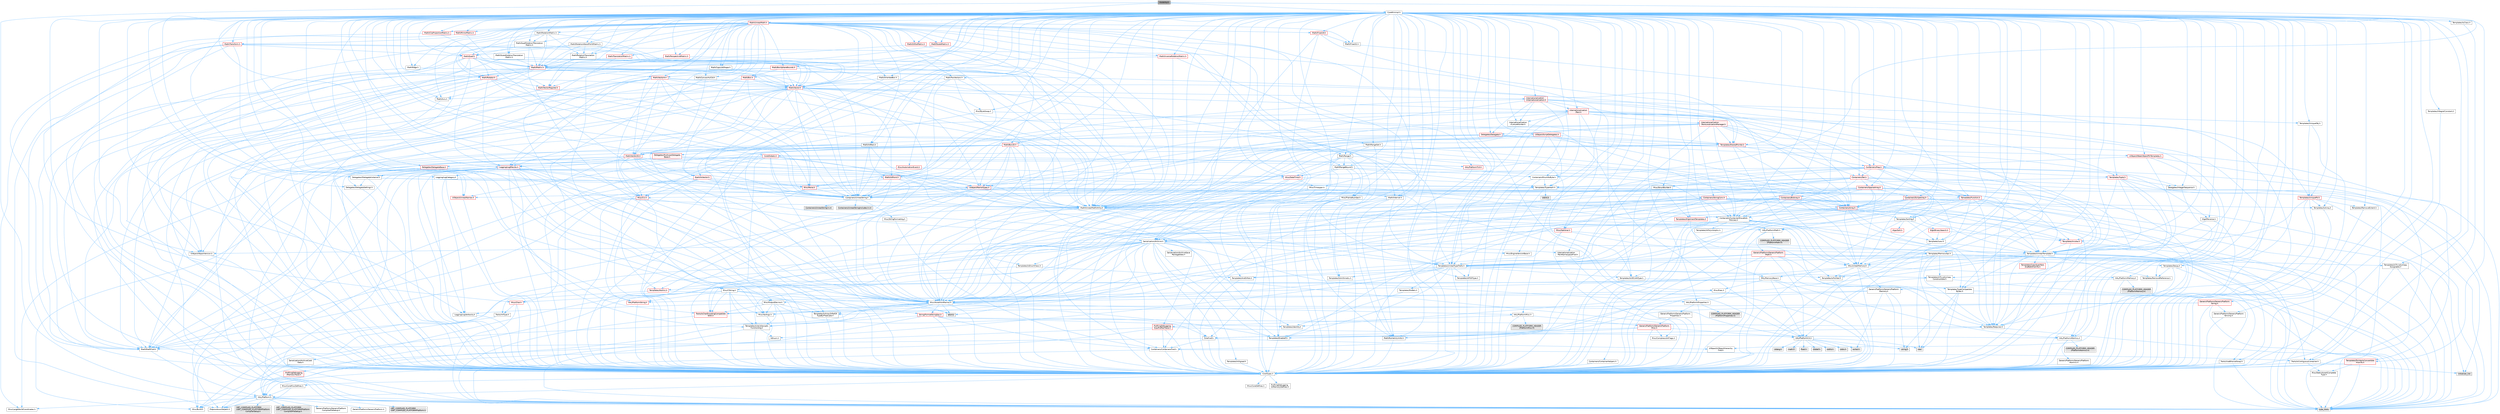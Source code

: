digraph "Visibility.h"
{
 // INTERACTIVE_SVG=YES
 // LATEX_PDF_SIZE
  bgcolor="transparent";
  edge [fontname=Helvetica,fontsize=10,labelfontname=Helvetica,labelfontsize=10];
  node [fontname=Helvetica,fontsize=10,shape=box,height=0.2,width=0.4];
  Node1 [id="Node000001",label="Visibility.h",height=0.2,width=0.4,color="gray40", fillcolor="grey60", style="filled", fontcolor="black",tooltip=" "];
  Node1 -> Node2 [id="edge1_Node000001_Node000002",color="steelblue1",style="solid",tooltip=" "];
  Node2 [id="Node000002",label="Containers/EnumAsByte.h",height=0.2,width=0.4,color="grey40", fillcolor="white", style="filled",URL="$d6/d9a/EnumAsByte_8h.html",tooltip=" "];
  Node2 -> Node3 [id="edge2_Node000002_Node000003",color="steelblue1",style="solid",tooltip=" "];
  Node3 [id="Node000003",label="CoreTypes.h",height=0.2,width=0.4,color="grey40", fillcolor="white", style="filled",URL="$dc/dec/CoreTypes_8h.html",tooltip=" "];
  Node3 -> Node4 [id="edge3_Node000003_Node000004",color="steelblue1",style="solid",tooltip=" "];
  Node4 [id="Node000004",label="HAL/Platform.h",height=0.2,width=0.4,color="grey40", fillcolor="white", style="filled",URL="$d9/dd0/Platform_8h.html",tooltip=" "];
  Node4 -> Node5 [id="edge4_Node000004_Node000005",color="steelblue1",style="solid",tooltip=" "];
  Node5 [id="Node000005",label="Misc/Build.h",height=0.2,width=0.4,color="grey40", fillcolor="white", style="filled",URL="$d3/dbb/Build_8h.html",tooltip=" "];
  Node4 -> Node6 [id="edge5_Node000004_Node000006",color="steelblue1",style="solid",tooltip=" "];
  Node6 [id="Node000006",label="Misc/LargeWorldCoordinates.h",height=0.2,width=0.4,color="grey40", fillcolor="white", style="filled",URL="$d2/dcb/LargeWorldCoordinates_8h.html",tooltip=" "];
  Node4 -> Node7 [id="edge6_Node000004_Node000007",color="steelblue1",style="solid",tooltip=" "];
  Node7 [id="Node000007",label="type_traits",height=0.2,width=0.4,color="grey60", fillcolor="#E0E0E0", style="filled",tooltip=" "];
  Node4 -> Node8 [id="edge7_Node000004_Node000008",color="steelblue1",style="solid",tooltip=" "];
  Node8 [id="Node000008",label="PreprocessorHelpers.h",height=0.2,width=0.4,color="grey40", fillcolor="white", style="filled",URL="$db/ddb/PreprocessorHelpers_8h.html",tooltip=" "];
  Node4 -> Node9 [id="edge8_Node000004_Node000009",color="steelblue1",style="solid",tooltip=" "];
  Node9 [id="Node000009",label="UBT_COMPILED_PLATFORM\l/UBT_COMPILED_PLATFORMPlatform\lCompilerPreSetup.h",height=0.2,width=0.4,color="grey60", fillcolor="#E0E0E0", style="filled",tooltip=" "];
  Node4 -> Node10 [id="edge9_Node000004_Node000010",color="steelblue1",style="solid",tooltip=" "];
  Node10 [id="Node000010",label="GenericPlatform/GenericPlatform\lCompilerPreSetup.h",height=0.2,width=0.4,color="grey40", fillcolor="white", style="filled",URL="$d9/dc8/GenericPlatformCompilerPreSetup_8h.html",tooltip=" "];
  Node4 -> Node11 [id="edge10_Node000004_Node000011",color="steelblue1",style="solid",tooltip=" "];
  Node11 [id="Node000011",label="GenericPlatform/GenericPlatform.h",height=0.2,width=0.4,color="grey40", fillcolor="white", style="filled",URL="$d6/d84/GenericPlatform_8h.html",tooltip=" "];
  Node4 -> Node12 [id="edge11_Node000004_Node000012",color="steelblue1",style="solid",tooltip=" "];
  Node12 [id="Node000012",label="UBT_COMPILED_PLATFORM\l/UBT_COMPILED_PLATFORMPlatform.h",height=0.2,width=0.4,color="grey60", fillcolor="#E0E0E0", style="filled",tooltip=" "];
  Node4 -> Node13 [id="edge12_Node000004_Node000013",color="steelblue1",style="solid",tooltip=" "];
  Node13 [id="Node000013",label="UBT_COMPILED_PLATFORM\l/UBT_COMPILED_PLATFORMPlatform\lCompilerSetup.h",height=0.2,width=0.4,color="grey60", fillcolor="#E0E0E0", style="filled",tooltip=" "];
  Node3 -> Node14 [id="edge13_Node000003_Node000014",color="steelblue1",style="solid",tooltip=" "];
  Node14 [id="Node000014",label="ProfilingDebugging\l/UMemoryDefines.h",height=0.2,width=0.4,color="grey40", fillcolor="white", style="filled",URL="$d2/da2/UMemoryDefines_8h.html",tooltip=" "];
  Node3 -> Node15 [id="edge14_Node000003_Node000015",color="steelblue1",style="solid",tooltip=" "];
  Node15 [id="Node000015",label="Misc/CoreMiscDefines.h",height=0.2,width=0.4,color="grey40", fillcolor="white", style="filled",URL="$da/d38/CoreMiscDefines_8h.html",tooltip=" "];
  Node15 -> Node4 [id="edge15_Node000015_Node000004",color="steelblue1",style="solid",tooltip=" "];
  Node15 -> Node8 [id="edge16_Node000015_Node000008",color="steelblue1",style="solid",tooltip=" "];
  Node3 -> Node16 [id="edge17_Node000003_Node000016",color="steelblue1",style="solid",tooltip=" "];
  Node16 [id="Node000016",label="Misc/CoreDefines.h",height=0.2,width=0.4,color="grey40", fillcolor="white", style="filled",URL="$d3/dd2/CoreDefines_8h.html",tooltip=" "];
  Node2 -> Node17 [id="edge18_Node000002_Node000017",color="steelblue1",style="solid",tooltip=" "];
  Node17 [id="Node000017",label="Templates/IsPODType.h",height=0.2,width=0.4,color="grey40", fillcolor="white", style="filled",URL="$d7/db1/IsPODType_8h.html",tooltip=" "];
  Node17 -> Node3 [id="edge19_Node000017_Node000003",color="steelblue1",style="solid",tooltip=" "];
  Node2 -> Node18 [id="edge20_Node000002_Node000018",color="steelblue1",style="solid",tooltip=" "];
  Node18 [id="Node000018",label="Templates/TypeHash.h",height=0.2,width=0.4,color="grey40", fillcolor="white", style="filled",URL="$d1/d62/TypeHash_8h.html",tooltip=" "];
  Node18 -> Node3 [id="edge21_Node000018_Node000003",color="steelblue1",style="solid",tooltip=" "];
  Node18 -> Node19 [id="edge22_Node000018_Node000019",color="steelblue1",style="solid",tooltip=" "];
  Node19 [id="Node000019",label="Templates/Requires.h",height=0.2,width=0.4,color="grey40", fillcolor="white", style="filled",URL="$dc/d96/Requires_8h.html",tooltip=" "];
  Node19 -> Node20 [id="edge23_Node000019_Node000020",color="steelblue1",style="solid",tooltip=" "];
  Node20 [id="Node000020",label="Templates/EnableIf.h",height=0.2,width=0.4,color="grey40", fillcolor="white", style="filled",URL="$d7/d60/EnableIf_8h.html",tooltip=" "];
  Node20 -> Node3 [id="edge24_Node000020_Node000003",color="steelblue1",style="solid",tooltip=" "];
  Node19 -> Node7 [id="edge25_Node000019_Node000007",color="steelblue1",style="solid",tooltip=" "];
  Node18 -> Node21 [id="edge26_Node000018_Node000021",color="steelblue1",style="solid",tooltip=" "];
  Node21 [id="Node000021",label="Misc/Crc.h",height=0.2,width=0.4,color="red", fillcolor="#FFF0F0", style="filled",URL="$d4/dd2/Crc_8h.html",tooltip=" "];
  Node21 -> Node3 [id="edge27_Node000021_Node000003",color="steelblue1",style="solid",tooltip=" "];
  Node21 -> Node22 [id="edge28_Node000021_Node000022",color="steelblue1",style="solid",tooltip=" "];
  Node22 [id="Node000022",label="HAL/PlatformString.h",height=0.2,width=0.4,color="red", fillcolor="#FFF0F0", style="filled",URL="$db/db5/PlatformString_8h.html",tooltip=" "];
  Node22 -> Node3 [id="edge29_Node000022_Node000003",color="steelblue1",style="solid",tooltip=" "];
  Node21 -> Node24 [id="edge30_Node000021_Node000024",color="steelblue1",style="solid",tooltip=" "];
  Node24 [id="Node000024",label="Misc/AssertionMacros.h",height=0.2,width=0.4,color="grey40", fillcolor="white", style="filled",URL="$d0/dfa/AssertionMacros_8h.html",tooltip=" "];
  Node24 -> Node3 [id="edge31_Node000024_Node000003",color="steelblue1",style="solid",tooltip=" "];
  Node24 -> Node4 [id="edge32_Node000024_Node000004",color="steelblue1",style="solid",tooltip=" "];
  Node24 -> Node25 [id="edge33_Node000024_Node000025",color="steelblue1",style="solid",tooltip=" "];
  Node25 [id="Node000025",label="HAL/PlatformMisc.h",height=0.2,width=0.4,color="grey40", fillcolor="white", style="filled",URL="$d0/df5/PlatformMisc_8h.html",tooltip=" "];
  Node25 -> Node3 [id="edge34_Node000025_Node000003",color="steelblue1",style="solid",tooltip=" "];
  Node25 -> Node26 [id="edge35_Node000025_Node000026",color="steelblue1",style="solid",tooltip=" "];
  Node26 [id="Node000026",label="GenericPlatform/GenericPlatform\lMisc.h",height=0.2,width=0.4,color="red", fillcolor="#FFF0F0", style="filled",URL="$db/d9a/GenericPlatformMisc_8h.html",tooltip=" "];
  Node26 -> Node32 [id="edge36_Node000026_Node000032",color="steelblue1",style="solid",tooltip=" "];
  Node32 [id="Node000032",label="CoreFwd.h",height=0.2,width=0.4,color="grey40", fillcolor="white", style="filled",URL="$d1/d1e/CoreFwd_8h.html",tooltip=" "];
  Node32 -> Node3 [id="edge37_Node000032_Node000003",color="steelblue1",style="solid",tooltip=" "];
  Node32 -> Node33 [id="edge38_Node000032_Node000033",color="steelblue1",style="solid",tooltip=" "];
  Node33 [id="Node000033",label="Containers/ContainersFwd.h",height=0.2,width=0.4,color="grey40", fillcolor="white", style="filled",URL="$d4/d0a/ContainersFwd_8h.html",tooltip=" "];
  Node33 -> Node4 [id="edge39_Node000033_Node000004",color="steelblue1",style="solid",tooltip=" "];
  Node33 -> Node3 [id="edge40_Node000033_Node000003",color="steelblue1",style="solid",tooltip=" "];
  Node33 -> Node30 [id="edge41_Node000033_Node000030",color="steelblue1",style="solid",tooltip=" "];
  Node30 [id="Node000030",label="Traits/IsContiguousContainer.h",height=0.2,width=0.4,color="grey40", fillcolor="white", style="filled",URL="$d5/d3c/IsContiguousContainer_8h.html",tooltip=" "];
  Node30 -> Node3 [id="edge42_Node000030_Node000003",color="steelblue1",style="solid",tooltip=" "];
  Node30 -> Node31 [id="edge43_Node000030_Node000031",color="steelblue1",style="solid",tooltip=" "];
  Node31 [id="Node000031",label="Misc/StaticAssertComplete\lType.h",height=0.2,width=0.4,color="grey40", fillcolor="white", style="filled",URL="$d5/d4e/StaticAssertCompleteType_8h.html",tooltip=" "];
  Node30 -> Node29 [id="edge44_Node000030_Node000029",color="steelblue1",style="solid",tooltip=" "];
  Node29 [id="Node000029",label="initializer_list",height=0.2,width=0.4,color="grey60", fillcolor="#E0E0E0", style="filled",tooltip=" "];
  Node32 -> Node34 [id="edge45_Node000032_Node000034",color="steelblue1",style="solid",tooltip=" "];
  Node34 [id="Node000034",label="Math/MathFwd.h",height=0.2,width=0.4,color="grey40", fillcolor="white", style="filled",URL="$d2/d10/MathFwd_8h.html",tooltip=" "];
  Node34 -> Node4 [id="edge46_Node000034_Node000004",color="steelblue1",style="solid",tooltip=" "];
  Node32 -> Node35 [id="edge47_Node000032_Node000035",color="steelblue1",style="solid",tooltip=" "];
  Node35 [id="Node000035",label="UObject/UObjectHierarchy\lFwd.h",height=0.2,width=0.4,color="grey40", fillcolor="white", style="filled",URL="$d3/d13/UObjectHierarchyFwd_8h.html",tooltip=" "];
  Node26 -> Node3 [id="edge48_Node000026_Node000003",color="steelblue1",style="solid",tooltip=" "];
  Node26 -> Node37 [id="edge49_Node000026_Node000037",color="steelblue1",style="solid",tooltip=" "];
  Node37 [id="Node000037",label="HAL/PlatformCrt.h",height=0.2,width=0.4,color="grey40", fillcolor="white", style="filled",URL="$d8/d75/PlatformCrt_8h.html",tooltip=" "];
  Node37 -> Node38 [id="edge50_Node000037_Node000038",color="steelblue1",style="solid",tooltip=" "];
  Node38 [id="Node000038",label="new",height=0.2,width=0.4,color="grey60", fillcolor="#E0E0E0", style="filled",tooltip=" "];
  Node37 -> Node39 [id="edge51_Node000037_Node000039",color="steelblue1",style="solid",tooltip=" "];
  Node39 [id="Node000039",label="wchar.h",height=0.2,width=0.4,color="grey60", fillcolor="#E0E0E0", style="filled",tooltip=" "];
  Node37 -> Node40 [id="edge52_Node000037_Node000040",color="steelblue1",style="solid",tooltip=" "];
  Node40 [id="Node000040",label="stddef.h",height=0.2,width=0.4,color="grey60", fillcolor="#E0E0E0", style="filled",tooltip=" "];
  Node37 -> Node41 [id="edge53_Node000037_Node000041",color="steelblue1",style="solid",tooltip=" "];
  Node41 [id="Node000041",label="stdlib.h",height=0.2,width=0.4,color="grey60", fillcolor="#E0E0E0", style="filled",tooltip=" "];
  Node37 -> Node42 [id="edge54_Node000037_Node000042",color="steelblue1",style="solid",tooltip=" "];
  Node42 [id="Node000042",label="stdio.h",height=0.2,width=0.4,color="grey60", fillcolor="#E0E0E0", style="filled",tooltip=" "];
  Node37 -> Node43 [id="edge55_Node000037_Node000043",color="steelblue1",style="solid",tooltip=" "];
  Node43 [id="Node000043",label="stdarg.h",height=0.2,width=0.4,color="grey60", fillcolor="#E0E0E0", style="filled",tooltip=" "];
  Node37 -> Node44 [id="edge56_Node000037_Node000044",color="steelblue1",style="solid",tooltip=" "];
  Node44 [id="Node000044",label="math.h",height=0.2,width=0.4,color="grey60", fillcolor="#E0E0E0", style="filled",tooltip=" "];
  Node37 -> Node45 [id="edge57_Node000037_Node000045",color="steelblue1",style="solid",tooltip=" "];
  Node45 [id="Node000045",label="float.h",height=0.2,width=0.4,color="grey60", fillcolor="#E0E0E0", style="filled",tooltip=" "];
  Node37 -> Node46 [id="edge58_Node000037_Node000046",color="steelblue1",style="solid",tooltip=" "];
  Node46 [id="Node000046",label="string.h",height=0.2,width=0.4,color="grey60", fillcolor="#E0E0E0", style="filled",tooltip=" "];
  Node26 -> Node47 [id="edge59_Node000026_Node000047",color="steelblue1",style="solid",tooltip=" "];
  Node47 [id="Node000047",label="Math/NumericLimits.h",height=0.2,width=0.4,color="grey40", fillcolor="white", style="filled",URL="$df/d1b/NumericLimits_8h.html",tooltip=" "];
  Node47 -> Node3 [id="edge60_Node000047_Node000003",color="steelblue1",style="solid",tooltip=" "];
  Node26 -> Node48 [id="edge61_Node000026_Node000048",color="steelblue1",style="solid",tooltip=" "];
  Node48 [id="Node000048",label="Misc/CompressionFlags.h",height=0.2,width=0.4,color="grey40", fillcolor="white", style="filled",URL="$d9/d76/CompressionFlags_8h.html",tooltip=" "];
  Node25 -> Node52 [id="edge62_Node000025_Node000052",color="steelblue1",style="solid",tooltip=" "];
  Node52 [id="Node000052",label="COMPILED_PLATFORM_HEADER\l(PlatformMisc.h)",height=0.2,width=0.4,color="grey60", fillcolor="#E0E0E0", style="filled",tooltip=" "];
  Node25 -> Node53 [id="edge63_Node000025_Node000053",color="steelblue1",style="solid",tooltip=" "];
  Node53 [id="Node000053",label="ProfilingDebugging\l/CpuProfilerTrace.h",height=0.2,width=0.4,color="red", fillcolor="#FFF0F0", style="filled",URL="$da/dcb/CpuProfilerTrace_8h.html",tooltip=" "];
  Node53 -> Node3 [id="edge64_Node000053_Node000003",color="steelblue1",style="solid",tooltip=" "];
  Node53 -> Node33 [id="edge65_Node000053_Node000033",color="steelblue1",style="solid",tooltip=" "];
  Node53 -> Node54 [id="edge66_Node000053_Node000054",color="steelblue1",style="solid",tooltip=" "];
  Node54 [id="Node000054",label="HAL/PlatformAtomics.h",height=0.2,width=0.4,color="grey40", fillcolor="white", style="filled",URL="$d3/d36/PlatformAtomics_8h.html",tooltip=" "];
  Node54 -> Node3 [id="edge67_Node000054_Node000003",color="steelblue1",style="solid",tooltip=" "];
  Node54 -> Node55 [id="edge68_Node000054_Node000055",color="steelblue1",style="solid",tooltip=" "];
  Node55 [id="Node000055",label="GenericPlatform/GenericPlatform\lAtomics.h",height=0.2,width=0.4,color="grey40", fillcolor="white", style="filled",URL="$da/d72/GenericPlatformAtomics_8h.html",tooltip=" "];
  Node55 -> Node3 [id="edge69_Node000055_Node000003",color="steelblue1",style="solid",tooltip=" "];
  Node54 -> Node56 [id="edge70_Node000054_Node000056",color="steelblue1",style="solid",tooltip=" "];
  Node56 [id="Node000056",label="COMPILED_PLATFORM_HEADER\l(PlatformAtomics.h)",height=0.2,width=0.4,color="grey60", fillcolor="#E0E0E0", style="filled",tooltip=" "];
  Node53 -> Node8 [id="edge71_Node000053_Node000008",color="steelblue1",style="solid",tooltip=" "];
  Node53 -> Node5 [id="edge72_Node000053_Node000005",color="steelblue1",style="solid",tooltip=" "];
  Node24 -> Node8 [id="edge73_Node000024_Node000008",color="steelblue1",style="solid",tooltip=" "];
  Node24 -> Node20 [id="edge74_Node000024_Node000020",color="steelblue1",style="solid",tooltip=" "];
  Node24 -> Node61 [id="edge75_Node000024_Node000061",color="steelblue1",style="solid",tooltip=" "];
  Node61 [id="Node000061",label="Templates/IsArrayOrRefOf\lTypeByPredicate.h",height=0.2,width=0.4,color="grey40", fillcolor="white", style="filled",URL="$d6/da1/IsArrayOrRefOfTypeByPredicate_8h.html",tooltip=" "];
  Node61 -> Node3 [id="edge76_Node000061_Node000003",color="steelblue1",style="solid",tooltip=" "];
  Node24 -> Node62 [id="edge77_Node000024_Node000062",color="steelblue1",style="solid",tooltip=" "];
  Node62 [id="Node000062",label="Templates/IsValidVariadic\lFunctionArg.h",height=0.2,width=0.4,color="grey40", fillcolor="white", style="filled",URL="$d0/dc8/IsValidVariadicFunctionArg_8h.html",tooltip=" "];
  Node62 -> Node3 [id="edge78_Node000062_Node000003",color="steelblue1",style="solid",tooltip=" "];
  Node62 -> Node63 [id="edge79_Node000062_Node000063",color="steelblue1",style="solid",tooltip=" "];
  Node63 [id="Node000063",label="IsEnum.h",height=0.2,width=0.4,color="grey40", fillcolor="white", style="filled",URL="$d4/de5/IsEnum_8h.html",tooltip=" "];
  Node62 -> Node7 [id="edge80_Node000062_Node000007",color="steelblue1",style="solid",tooltip=" "];
  Node24 -> Node64 [id="edge81_Node000024_Node000064",color="steelblue1",style="solid",tooltip=" "];
  Node64 [id="Node000064",label="Traits/IsCharEncodingCompatible\lWith.h",height=0.2,width=0.4,color="red", fillcolor="#FFF0F0", style="filled",URL="$df/dd1/IsCharEncodingCompatibleWith_8h.html",tooltip=" "];
  Node64 -> Node7 [id="edge82_Node000064_Node000007",color="steelblue1",style="solid",tooltip=" "];
  Node24 -> Node66 [id="edge83_Node000024_Node000066",color="steelblue1",style="solid",tooltip=" "];
  Node66 [id="Node000066",label="Misc/VarArgs.h",height=0.2,width=0.4,color="grey40", fillcolor="white", style="filled",URL="$d5/d6f/VarArgs_8h.html",tooltip=" "];
  Node66 -> Node3 [id="edge84_Node000066_Node000003",color="steelblue1",style="solid",tooltip=" "];
  Node24 -> Node67 [id="edge85_Node000024_Node000067",color="steelblue1",style="solid",tooltip=" "];
  Node67 [id="Node000067",label="String/FormatStringSan.h",height=0.2,width=0.4,color="red", fillcolor="#FFF0F0", style="filled",URL="$d3/d8b/FormatStringSan_8h.html",tooltip=" "];
  Node67 -> Node7 [id="edge86_Node000067_Node000007",color="steelblue1",style="solid",tooltip=" "];
  Node67 -> Node3 [id="edge87_Node000067_Node000003",color="steelblue1",style="solid",tooltip=" "];
  Node67 -> Node19 [id="edge88_Node000067_Node000019",color="steelblue1",style="solid",tooltip=" "];
  Node67 -> Node68 [id="edge89_Node000067_Node000068",color="steelblue1",style="solid",tooltip=" "];
  Node68 [id="Node000068",label="Templates/Identity.h",height=0.2,width=0.4,color="grey40", fillcolor="white", style="filled",URL="$d0/dd5/Identity_8h.html",tooltip=" "];
  Node67 -> Node62 [id="edge90_Node000067_Node000062",color="steelblue1",style="solid",tooltip=" "];
  Node67 -> Node33 [id="edge91_Node000067_Node000033",color="steelblue1",style="solid",tooltip=" "];
  Node24 -> Node72 [id="edge92_Node000024_Node000072",color="steelblue1",style="solid",tooltip=" "];
  Node72 [id="Node000072",label="atomic",height=0.2,width=0.4,color="grey60", fillcolor="#E0E0E0", style="filled",tooltip=" "];
  Node21 -> Node73 [id="edge93_Node000021_Node000073",color="steelblue1",style="solid",tooltip=" "];
  Node73 [id="Node000073",label="Misc/CString.h",height=0.2,width=0.4,color="grey40", fillcolor="white", style="filled",URL="$d2/d49/CString_8h.html",tooltip=" "];
  Node73 -> Node3 [id="edge94_Node000073_Node000003",color="steelblue1",style="solid",tooltip=" "];
  Node73 -> Node37 [id="edge95_Node000073_Node000037",color="steelblue1",style="solid",tooltip=" "];
  Node73 -> Node22 [id="edge96_Node000073_Node000022",color="steelblue1",style="solid",tooltip=" "];
  Node73 -> Node24 [id="edge97_Node000073_Node000024",color="steelblue1",style="solid",tooltip=" "];
  Node73 -> Node74 [id="edge98_Node000073_Node000074",color="steelblue1",style="solid",tooltip=" "];
  Node74 [id="Node000074",label="Misc/Char.h",height=0.2,width=0.4,color="red", fillcolor="#FFF0F0", style="filled",URL="$d0/d58/Char_8h.html",tooltip=" "];
  Node74 -> Node3 [id="edge99_Node000074_Node000003",color="steelblue1",style="solid",tooltip=" "];
  Node74 -> Node75 [id="edge100_Node000074_Node000075",color="steelblue1",style="solid",tooltip=" "];
  Node75 [id="Node000075",label="Traits/IntType.h",height=0.2,width=0.4,color="grey40", fillcolor="white", style="filled",URL="$d7/deb/IntType_8h.html",tooltip=" "];
  Node75 -> Node4 [id="edge101_Node000075_Node000004",color="steelblue1",style="solid",tooltip=" "];
  Node74 -> Node7 [id="edge102_Node000074_Node000007",color="steelblue1",style="solid",tooltip=" "];
  Node73 -> Node66 [id="edge103_Node000073_Node000066",color="steelblue1",style="solid",tooltip=" "];
  Node73 -> Node61 [id="edge104_Node000073_Node000061",color="steelblue1",style="solid",tooltip=" "];
  Node73 -> Node62 [id="edge105_Node000073_Node000062",color="steelblue1",style="solid",tooltip=" "];
  Node73 -> Node64 [id="edge106_Node000073_Node000064",color="steelblue1",style="solid",tooltip=" "];
  Node21 -> Node74 [id="edge107_Node000021_Node000074",color="steelblue1",style="solid",tooltip=" "];
  Node21 -> Node78 [id="edge108_Node000021_Node000078",color="steelblue1",style="solid",tooltip=" "];
  Node78 [id="Node000078",label="Templates/UnrealTypeTraits.h",height=0.2,width=0.4,color="grey40", fillcolor="white", style="filled",URL="$d2/d2d/UnrealTypeTraits_8h.html",tooltip=" "];
  Node78 -> Node3 [id="edge109_Node000078_Node000003",color="steelblue1",style="solid",tooltip=" "];
  Node78 -> Node79 [id="edge110_Node000078_Node000079",color="steelblue1",style="solid",tooltip=" "];
  Node79 [id="Node000079",label="Templates/IsPointer.h",height=0.2,width=0.4,color="grey40", fillcolor="white", style="filled",URL="$d7/d05/IsPointer_8h.html",tooltip=" "];
  Node79 -> Node3 [id="edge111_Node000079_Node000003",color="steelblue1",style="solid",tooltip=" "];
  Node78 -> Node24 [id="edge112_Node000078_Node000024",color="steelblue1",style="solid",tooltip=" "];
  Node78 -> Node80 [id="edge113_Node000078_Node000080",color="steelblue1",style="solid",tooltip=" "];
  Node80 [id="Node000080",label="Templates/AndOrNot.h",height=0.2,width=0.4,color="grey40", fillcolor="white", style="filled",URL="$db/d0a/AndOrNot_8h.html",tooltip=" "];
  Node80 -> Node3 [id="edge114_Node000080_Node000003",color="steelblue1",style="solid",tooltip=" "];
  Node78 -> Node20 [id="edge115_Node000078_Node000020",color="steelblue1",style="solid",tooltip=" "];
  Node78 -> Node81 [id="edge116_Node000078_Node000081",color="steelblue1",style="solid",tooltip=" "];
  Node81 [id="Node000081",label="Templates/IsArithmetic.h",height=0.2,width=0.4,color="grey40", fillcolor="white", style="filled",URL="$d2/d5d/IsArithmetic_8h.html",tooltip=" "];
  Node81 -> Node3 [id="edge117_Node000081_Node000003",color="steelblue1",style="solid",tooltip=" "];
  Node78 -> Node63 [id="edge118_Node000078_Node000063",color="steelblue1",style="solid",tooltip=" "];
  Node78 -> Node82 [id="edge119_Node000078_Node000082",color="steelblue1",style="solid",tooltip=" "];
  Node82 [id="Node000082",label="Templates/Models.h",height=0.2,width=0.4,color="grey40", fillcolor="white", style="filled",URL="$d3/d0c/Models_8h.html",tooltip=" "];
  Node82 -> Node68 [id="edge120_Node000082_Node000068",color="steelblue1",style="solid",tooltip=" "];
  Node78 -> Node17 [id="edge121_Node000078_Node000017",color="steelblue1",style="solid",tooltip=" "];
  Node78 -> Node83 [id="edge122_Node000078_Node000083",color="steelblue1",style="solid",tooltip=" "];
  Node83 [id="Node000083",label="Templates/IsUECoreType.h",height=0.2,width=0.4,color="grey40", fillcolor="white", style="filled",URL="$d1/db8/IsUECoreType_8h.html",tooltip=" "];
  Node83 -> Node3 [id="edge123_Node000083_Node000003",color="steelblue1",style="solid",tooltip=" "];
  Node83 -> Node7 [id="edge124_Node000083_Node000007",color="steelblue1",style="solid",tooltip=" "];
  Node78 -> Node84 [id="edge125_Node000078_Node000084",color="steelblue1",style="solid",tooltip=" "];
  Node84 [id="Node000084",label="Templates/IsTriviallyCopy\lConstructible.h",height=0.2,width=0.4,color="grey40", fillcolor="white", style="filled",URL="$d3/d78/IsTriviallyCopyConstructible_8h.html",tooltip=" "];
  Node84 -> Node3 [id="edge126_Node000084_Node000003",color="steelblue1",style="solid",tooltip=" "];
  Node84 -> Node7 [id="edge127_Node000084_Node000007",color="steelblue1",style="solid",tooltip=" "];
  Node18 -> Node85 [id="edge128_Node000018_Node000085",color="steelblue1",style="solid",tooltip=" "];
  Node85 [id="Node000085",label="stdint.h",height=0.2,width=0.4,color="grey60", fillcolor="#E0E0E0", style="filled",tooltip=" "];
  Node18 -> Node7 [id="edge129_Node000018_Node000007",color="steelblue1",style="solid",tooltip=" "];
  Node1 -> Node86 [id="edge130_Node000001_Node000086",color="steelblue1",style="solid",tooltip=" "];
  Node86 [id="Node000086",label="Containers/UnrealString.h",height=0.2,width=0.4,color="grey40", fillcolor="white", style="filled",URL="$d5/dba/UnrealString_8h.html",tooltip=" "];
  Node86 -> Node87 [id="edge131_Node000086_Node000087",color="steelblue1",style="solid",tooltip=" "];
  Node87 [id="Node000087",label="Containers/UnrealStringIncludes.h.inl",height=0.2,width=0.4,color="grey60", fillcolor="#E0E0E0", style="filled",tooltip=" "];
  Node86 -> Node88 [id="edge132_Node000086_Node000088",color="steelblue1",style="solid",tooltip=" "];
  Node88 [id="Node000088",label="Containers/UnrealString.h.inl",height=0.2,width=0.4,color="grey60", fillcolor="#E0E0E0", style="filled",tooltip=" "];
  Node86 -> Node89 [id="edge133_Node000086_Node000089",color="steelblue1",style="solid",tooltip=" "];
  Node89 [id="Node000089",label="Misc/StringFormatArg.h",height=0.2,width=0.4,color="grey40", fillcolor="white", style="filled",URL="$d2/d16/StringFormatArg_8h.html",tooltip=" "];
  Node89 -> Node33 [id="edge134_Node000089_Node000033",color="steelblue1",style="solid",tooltip=" "];
  Node1 -> Node90 [id="edge135_Node000001_Node000090",color="steelblue1",style="solid",tooltip=" "];
  Node90 [id="Node000090",label="CoreMinimal.h",height=0.2,width=0.4,color="grey40", fillcolor="white", style="filled",URL="$d7/d67/CoreMinimal_8h.html",tooltip=" "];
  Node90 -> Node3 [id="edge136_Node000090_Node000003",color="steelblue1",style="solid",tooltip=" "];
  Node90 -> Node32 [id="edge137_Node000090_Node000032",color="steelblue1",style="solid",tooltip=" "];
  Node90 -> Node35 [id="edge138_Node000090_Node000035",color="steelblue1",style="solid",tooltip=" "];
  Node90 -> Node33 [id="edge139_Node000090_Node000033",color="steelblue1",style="solid",tooltip=" "];
  Node90 -> Node66 [id="edge140_Node000090_Node000066",color="steelblue1",style="solid",tooltip=" "];
  Node90 -> Node91 [id="edge141_Node000090_Node000091",color="steelblue1",style="solid",tooltip=" "];
  Node91 [id="Node000091",label="Logging/LogVerbosity.h",height=0.2,width=0.4,color="grey40", fillcolor="white", style="filled",URL="$d2/d8f/LogVerbosity_8h.html",tooltip=" "];
  Node91 -> Node3 [id="edge142_Node000091_Node000003",color="steelblue1",style="solid",tooltip=" "];
  Node90 -> Node92 [id="edge143_Node000090_Node000092",color="steelblue1",style="solid",tooltip=" "];
  Node92 [id="Node000092",label="Misc/OutputDevice.h",height=0.2,width=0.4,color="grey40", fillcolor="white", style="filled",URL="$d7/d32/OutputDevice_8h.html",tooltip=" "];
  Node92 -> Node32 [id="edge144_Node000092_Node000032",color="steelblue1",style="solid",tooltip=" "];
  Node92 -> Node3 [id="edge145_Node000092_Node000003",color="steelblue1",style="solid",tooltip=" "];
  Node92 -> Node91 [id="edge146_Node000092_Node000091",color="steelblue1",style="solid",tooltip=" "];
  Node92 -> Node66 [id="edge147_Node000092_Node000066",color="steelblue1",style="solid",tooltip=" "];
  Node92 -> Node61 [id="edge148_Node000092_Node000061",color="steelblue1",style="solid",tooltip=" "];
  Node92 -> Node62 [id="edge149_Node000092_Node000062",color="steelblue1",style="solid",tooltip=" "];
  Node92 -> Node64 [id="edge150_Node000092_Node000064",color="steelblue1",style="solid",tooltip=" "];
  Node90 -> Node37 [id="edge151_Node000090_Node000037",color="steelblue1",style="solid",tooltip=" "];
  Node90 -> Node25 [id="edge152_Node000090_Node000025",color="steelblue1",style="solid",tooltip=" "];
  Node90 -> Node24 [id="edge153_Node000090_Node000024",color="steelblue1",style="solid",tooltip=" "];
  Node90 -> Node79 [id="edge154_Node000090_Node000079",color="steelblue1",style="solid",tooltip=" "];
  Node90 -> Node93 [id="edge155_Node000090_Node000093",color="steelblue1",style="solid",tooltip=" "];
  Node93 [id="Node000093",label="HAL/PlatformMemory.h",height=0.2,width=0.4,color="grey40", fillcolor="white", style="filled",URL="$de/d68/PlatformMemory_8h.html",tooltip=" "];
  Node93 -> Node3 [id="edge156_Node000093_Node000003",color="steelblue1",style="solid",tooltip=" "];
  Node93 -> Node94 [id="edge157_Node000093_Node000094",color="steelblue1",style="solid",tooltip=" "];
  Node94 [id="Node000094",label="GenericPlatform/GenericPlatform\lMemory.h",height=0.2,width=0.4,color="grey40", fillcolor="white", style="filled",URL="$dd/d22/GenericPlatformMemory_8h.html",tooltip=" "];
  Node94 -> Node32 [id="edge158_Node000094_Node000032",color="steelblue1",style="solid",tooltip=" "];
  Node94 -> Node3 [id="edge159_Node000094_Node000003",color="steelblue1",style="solid",tooltip=" "];
  Node94 -> Node22 [id="edge160_Node000094_Node000022",color="steelblue1",style="solid",tooltip=" "];
  Node94 -> Node46 [id="edge161_Node000094_Node000046",color="steelblue1",style="solid",tooltip=" "];
  Node94 -> Node39 [id="edge162_Node000094_Node000039",color="steelblue1",style="solid",tooltip=" "];
  Node93 -> Node95 [id="edge163_Node000093_Node000095",color="steelblue1",style="solid",tooltip=" "];
  Node95 [id="Node000095",label="COMPILED_PLATFORM_HEADER\l(PlatformMemory.h)",height=0.2,width=0.4,color="grey60", fillcolor="#E0E0E0", style="filled",tooltip=" "];
  Node90 -> Node54 [id="edge164_Node000090_Node000054",color="steelblue1",style="solid",tooltip=" "];
  Node90 -> Node96 [id="edge165_Node000090_Node000096",color="steelblue1",style="solid",tooltip=" "];
  Node96 [id="Node000096",label="Misc/Exec.h",height=0.2,width=0.4,color="grey40", fillcolor="white", style="filled",URL="$de/ddb/Exec_8h.html",tooltip=" "];
  Node96 -> Node3 [id="edge166_Node000096_Node000003",color="steelblue1",style="solid",tooltip=" "];
  Node96 -> Node24 [id="edge167_Node000096_Node000024",color="steelblue1",style="solid",tooltip=" "];
  Node90 -> Node97 [id="edge168_Node000090_Node000097",color="steelblue1",style="solid",tooltip=" "];
  Node97 [id="Node000097",label="HAL/MemoryBase.h",height=0.2,width=0.4,color="grey40", fillcolor="white", style="filled",URL="$d6/d9f/MemoryBase_8h.html",tooltip=" "];
  Node97 -> Node3 [id="edge169_Node000097_Node000003",color="steelblue1",style="solid",tooltip=" "];
  Node97 -> Node54 [id="edge170_Node000097_Node000054",color="steelblue1",style="solid",tooltip=" "];
  Node97 -> Node37 [id="edge171_Node000097_Node000037",color="steelblue1",style="solid",tooltip=" "];
  Node97 -> Node96 [id="edge172_Node000097_Node000096",color="steelblue1",style="solid",tooltip=" "];
  Node97 -> Node92 [id="edge173_Node000097_Node000092",color="steelblue1",style="solid",tooltip=" "];
  Node97 -> Node98 [id="edge174_Node000097_Node000098",color="steelblue1",style="solid",tooltip=" "];
  Node98 [id="Node000098",label="Templates/Atomic.h",height=0.2,width=0.4,color="red", fillcolor="#FFF0F0", style="filled",URL="$d3/d91/Atomic_8h.html",tooltip=" "];
  Node98 -> Node75 [id="edge175_Node000098_Node000075",color="steelblue1",style="solid",tooltip=" "];
  Node98 -> Node72 [id="edge176_Node000098_Node000072",color="steelblue1",style="solid",tooltip=" "];
  Node90 -> Node104 [id="edge177_Node000090_Node000104",color="steelblue1",style="solid",tooltip=" "];
  Node104 [id="Node000104",label="HAL/UnrealMemory.h",height=0.2,width=0.4,color="grey40", fillcolor="white", style="filled",URL="$d9/d96/UnrealMemory_8h.html",tooltip=" "];
  Node104 -> Node3 [id="edge178_Node000104_Node000003",color="steelblue1",style="solid",tooltip=" "];
  Node104 -> Node94 [id="edge179_Node000104_Node000094",color="steelblue1",style="solid",tooltip=" "];
  Node104 -> Node97 [id="edge180_Node000104_Node000097",color="steelblue1",style="solid",tooltip=" "];
  Node104 -> Node93 [id="edge181_Node000104_Node000093",color="steelblue1",style="solid",tooltip=" "];
  Node104 -> Node105 [id="edge182_Node000104_Node000105",color="steelblue1",style="solid",tooltip=" "];
  Node105 [id="Node000105",label="ProfilingDebugging\l/MemoryTrace.h",height=0.2,width=0.4,color="red", fillcolor="#FFF0F0", style="filled",URL="$da/dd7/MemoryTrace_8h.html",tooltip=" "];
  Node105 -> Node4 [id="edge183_Node000105_Node000004",color="steelblue1",style="solid",tooltip=" "];
  Node104 -> Node79 [id="edge184_Node000104_Node000079",color="steelblue1",style="solid",tooltip=" "];
  Node90 -> Node81 [id="edge185_Node000090_Node000081",color="steelblue1",style="solid",tooltip=" "];
  Node90 -> Node80 [id="edge186_Node000090_Node000080",color="steelblue1",style="solid",tooltip=" "];
  Node90 -> Node17 [id="edge187_Node000090_Node000017",color="steelblue1",style="solid",tooltip=" "];
  Node90 -> Node83 [id="edge188_Node000090_Node000083",color="steelblue1",style="solid",tooltip=" "];
  Node90 -> Node84 [id="edge189_Node000090_Node000084",color="steelblue1",style="solid",tooltip=" "];
  Node90 -> Node78 [id="edge190_Node000090_Node000078",color="steelblue1",style="solid",tooltip=" "];
  Node90 -> Node20 [id="edge191_Node000090_Node000020",color="steelblue1",style="solid",tooltip=" "];
  Node90 -> Node106 [id="edge192_Node000090_Node000106",color="steelblue1",style="solid",tooltip=" "];
  Node106 [id="Node000106",label="Templates/RemoveReference.h",height=0.2,width=0.4,color="grey40", fillcolor="white", style="filled",URL="$da/dbe/RemoveReference_8h.html",tooltip=" "];
  Node106 -> Node3 [id="edge193_Node000106_Node000003",color="steelblue1",style="solid",tooltip=" "];
  Node90 -> Node107 [id="edge194_Node000090_Node000107",color="steelblue1",style="solid",tooltip=" "];
  Node107 [id="Node000107",label="Templates/IntegralConstant.h",height=0.2,width=0.4,color="grey40", fillcolor="white", style="filled",URL="$db/d1b/IntegralConstant_8h.html",tooltip=" "];
  Node107 -> Node3 [id="edge195_Node000107_Node000003",color="steelblue1",style="solid",tooltip=" "];
  Node90 -> Node108 [id="edge196_Node000090_Node000108",color="steelblue1",style="solid",tooltip=" "];
  Node108 [id="Node000108",label="Templates/IsClass.h",height=0.2,width=0.4,color="grey40", fillcolor="white", style="filled",URL="$db/dcb/IsClass_8h.html",tooltip=" "];
  Node108 -> Node3 [id="edge197_Node000108_Node000003",color="steelblue1",style="solid",tooltip=" "];
  Node90 -> Node109 [id="edge198_Node000090_Node000109",color="steelblue1",style="solid",tooltip=" "];
  Node109 [id="Node000109",label="Templates/TypeCompatible\lBytes.h",height=0.2,width=0.4,color="grey40", fillcolor="white", style="filled",URL="$df/d0a/TypeCompatibleBytes_8h.html",tooltip=" "];
  Node109 -> Node3 [id="edge199_Node000109_Node000003",color="steelblue1",style="solid",tooltip=" "];
  Node109 -> Node46 [id="edge200_Node000109_Node000046",color="steelblue1",style="solid",tooltip=" "];
  Node109 -> Node38 [id="edge201_Node000109_Node000038",color="steelblue1",style="solid",tooltip=" "];
  Node109 -> Node7 [id="edge202_Node000109_Node000007",color="steelblue1",style="solid",tooltip=" "];
  Node90 -> Node30 [id="edge203_Node000090_Node000030",color="steelblue1",style="solid",tooltip=" "];
  Node90 -> Node110 [id="edge204_Node000090_Node000110",color="steelblue1",style="solid",tooltip=" "];
  Node110 [id="Node000110",label="Templates/UnrealTemplate.h",height=0.2,width=0.4,color="grey40", fillcolor="white", style="filled",URL="$d4/d24/UnrealTemplate_8h.html",tooltip=" "];
  Node110 -> Node3 [id="edge205_Node000110_Node000003",color="steelblue1",style="solid",tooltip=" "];
  Node110 -> Node79 [id="edge206_Node000110_Node000079",color="steelblue1",style="solid",tooltip=" "];
  Node110 -> Node104 [id="edge207_Node000110_Node000104",color="steelblue1",style="solid",tooltip=" "];
  Node110 -> Node111 [id="edge208_Node000110_Node000111",color="steelblue1",style="solid",tooltip=" "];
  Node111 [id="Node000111",label="Templates/CopyQualifiers\lAndRefsFromTo.h",height=0.2,width=0.4,color="red", fillcolor="#FFF0F0", style="filled",URL="$d3/db3/CopyQualifiersAndRefsFromTo_8h.html",tooltip=" "];
  Node110 -> Node78 [id="edge209_Node000110_Node000078",color="steelblue1",style="solid",tooltip=" "];
  Node110 -> Node106 [id="edge210_Node000110_Node000106",color="steelblue1",style="solid",tooltip=" "];
  Node110 -> Node19 [id="edge211_Node000110_Node000019",color="steelblue1",style="solid",tooltip=" "];
  Node110 -> Node109 [id="edge212_Node000110_Node000109",color="steelblue1",style="solid",tooltip=" "];
  Node110 -> Node68 [id="edge213_Node000110_Node000068",color="steelblue1",style="solid",tooltip=" "];
  Node110 -> Node30 [id="edge214_Node000110_Node000030",color="steelblue1",style="solid",tooltip=" "];
  Node110 -> Node113 [id="edge215_Node000110_Node000113",color="steelblue1",style="solid",tooltip=" "];
  Node113 [id="Node000113",label="Traits/UseBitwiseSwap.h",height=0.2,width=0.4,color="grey40", fillcolor="white", style="filled",URL="$db/df3/UseBitwiseSwap_8h.html",tooltip=" "];
  Node113 -> Node3 [id="edge216_Node000113_Node000003",color="steelblue1",style="solid",tooltip=" "];
  Node113 -> Node7 [id="edge217_Node000113_Node000007",color="steelblue1",style="solid",tooltip=" "];
  Node110 -> Node7 [id="edge218_Node000110_Node000007",color="steelblue1",style="solid",tooltip=" "];
  Node90 -> Node47 [id="edge219_Node000090_Node000047",color="steelblue1",style="solid",tooltip=" "];
  Node90 -> Node114 [id="edge220_Node000090_Node000114",color="steelblue1",style="solid",tooltip=" "];
  Node114 [id="Node000114",label="HAL/PlatformMath.h",height=0.2,width=0.4,color="grey40", fillcolor="white", style="filled",URL="$dc/d53/PlatformMath_8h.html",tooltip=" "];
  Node114 -> Node3 [id="edge221_Node000114_Node000003",color="steelblue1",style="solid",tooltip=" "];
  Node114 -> Node115 [id="edge222_Node000114_Node000115",color="steelblue1",style="solid",tooltip=" "];
  Node115 [id="Node000115",label="GenericPlatform/GenericPlatform\lMath.h",height=0.2,width=0.4,color="red", fillcolor="#FFF0F0", style="filled",URL="$d5/d79/GenericPlatformMath_8h.html",tooltip=" "];
  Node115 -> Node3 [id="edge223_Node000115_Node000003",color="steelblue1",style="solid",tooltip=" "];
  Node115 -> Node33 [id="edge224_Node000115_Node000033",color="steelblue1",style="solid",tooltip=" "];
  Node115 -> Node37 [id="edge225_Node000115_Node000037",color="steelblue1",style="solid",tooltip=" "];
  Node115 -> Node80 [id="edge226_Node000115_Node000080",color="steelblue1",style="solid",tooltip=" "];
  Node115 -> Node116 [id="edge227_Node000115_Node000116",color="steelblue1",style="solid",tooltip=" "];
  Node116 [id="Node000116",label="Templates/Decay.h",height=0.2,width=0.4,color="grey40", fillcolor="white", style="filled",URL="$dd/d0f/Decay_8h.html",tooltip=" "];
  Node116 -> Node3 [id="edge228_Node000116_Node000003",color="steelblue1",style="solid",tooltip=" "];
  Node116 -> Node106 [id="edge229_Node000116_Node000106",color="steelblue1",style="solid",tooltip=" "];
  Node116 -> Node7 [id="edge230_Node000116_Node000007",color="steelblue1",style="solid",tooltip=" "];
  Node115 -> Node78 [id="edge231_Node000115_Node000078",color="steelblue1",style="solid",tooltip=" "];
  Node115 -> Node19 [id="edge232_Node000115_Node000019",color="steelblue1",style="solid",tooltip=" "];
  Node115 -> Node109 [id="edge233_Node000115_Node000109",color="steelblue1",style="solid",tooltip=" "];
  Node115 -> Node7 [id="edge234_Node000115_Node000007",color="steelblue1",style="solid",tooltip=" "];
  Node114 -> Node121 [id="edge235_Node000114_Node000121",color="steelblue1",style="solid",tooltip=" "];
  Node121 [id="Node000121",label="COMPILED_PLATFORM_HEADER\l(PlatformMath.h)",height=0.2,width=0.4,color="grey60", fillcolor="#E0E0E0", style="filled",tooltip=" "];
  Node90 -> Node103 [id="edge236_Node000090_Node000103",color="steelblue1",style="solid",tooltip=" "];
  Node103 [id="Node000103",label="Templates/IsTriviallyCopy\lAssignable.h",height=0.2,width=0.4,color="grey40", fillcolor="white", style="filled",URL="$d2/df2/IsTriviallyCopyAssignable_8h.html",tooltip=" "];
  Node103 -> Node3 [id="edge237_Node000103_Node000003",color="steelblue1",style="solid",tooltip=" "];
  Node103 -> Node7 [id="edge238_Node000103_Node000007",color="steelblue1",style="solid",tooltip=" "];
  Node90 -> Node122 [id="edge239_Node000090_Node000122",color="steelblue1",style="solid",tooltip=" "];
  Node122 [id="Node000122",label="Templates/MemoryOps.h",height=0.2,width=0.4,color="grey40", fillcolor="white", style="filled",URL="$db/dea/MemoryOps_8h.html",tooltip=" "];
  Node122 -> Node3 [id="edge240_Node000122_Node000003",color="steelblue1",style="solid",tooltip=" "];
  Node122 -> Node104 [id="edge241_Node000122_Node000104",color="steelblue1",style="solid",tooltip=" "];
  Node122 -> Node103 [id="edge242_Node000122_Node000103",color="steelblue1",style="solid",tooltip=" "];
  Node122 -> Node84 [id="edge243_Node000122_Node000084",color="steelblue1",style="solid",tooltip=" "];
  Node122 -> Node19 [id="edge244_Node000122_Node000019",color="steelblue1",style="solid",tooltip=" "];
  Node122 -> Node78 [id="edge245_Node000122_Node000078",color="steelblue1",style="solid",tooltip=" "];
  Node122 -> Node113 [id="edge246_Node000122_Node000113",color="steelblue1",style="solid",tooltip=" "];
  Node122 -> Node38 [id="edge247_Node000122_Node000038",color="steelblue1",style="solid",tooltip=" "];
  Node122 -> Node7 [id="edge248_Node000122_Node000007",color="steelblue1",style="solid",tooltip=" "];
  Node90 -> Node123 [id="edge249_Node000090_Node000123",color="steelblue1",style="solid",tooltip=" "];
  Node123 [id="Node000123",label="Containers/ContainerAllocation\lPolicies.h",height=0.2,width=0.4,color="grey40", fillcolor="white", style="filled",URL="$d7/dff/ContainerAllocationPolicies_8h.html",tooltip=" "];
  Node123 -> Node3 [id="edge250_Node000123_Node000003",color="steelblue1",style="solid",tooltip=" "];
  Node123 -> Node124 [id="edge251_Node000123_Node000124",color="steelblue1",style="solid",tooltip=" "];
  Node124 [id="Node000124",label="Containers/ContainerHelpers.h",height=0.2,width=0.4,color="grey40", fillcolor="white", style="filled",URL="$d7/d33/ContainerHelpers_8h.html",tooltip=" "];
  Node124 -> Node3 [id="edge252_Node000124_Node000003",color="steelblue1",style="solid",tooltip=" "];
  Node123 -> Node123 [id="edge253_Node000123_Node000123",color="steelblue1",style="solid",tooltip=" "];
  Node123 -> Node114 [id="edge254_Node000123_Node000114",color="steelblue1",style="solid",tooltip=" "];
  Node123 -> Node104 [id="edge255_Node000123_Node000104",color="steelblue1",style="solid",tooltip=" "];
  Node123 -> Node47 [id="edge256_Node000123_Node000047",color="steelblue1",style="solid",tooltip=" "];
  Node123 -> Node24 [id="edge257_Node000123_Node000024",color="steelblue1",style="solid",tooltip=" "];
  Node123 -> Node125 [id="edge258_Node000123_Node000125",color="steelblue1",style="solid",tooltip=" "];
  Node125 [id="Node000125",label="Templates/IsPolymorphic.h",height=0.2,width=0.4,color="grey40", fillcolor="white", style="filled",URL="$dc/d20/IsPolymorphic_8h.html",tooltip=" "];
  Node123 -> Node122 [id="edge259_Node000123_Node000122",color="steelblue1",style="solid",tooltip=" "];
  Node123 -> Node109 [id="edge260_Node000123_Node000109",color="steelblue1",style="solid",tooltip=" "];
  Node123 -> Node7 [id="edge261_Node000123_Node000007",color="steelblue1",style="solid",tooltip=" "];
  Node90 -> Node126 [id="edge262_Node000090_Node000126",color="steelblue1",style="solid",tooltip=" "];
  Node126 [id="Node000126",label="Templates/IsEnumClass.h",height=0.2,width=0.4,color="grey40", fillcolor="white", style="filled",URL="$d7/d15/IsEnumClass_8h.html",tooltip=" "];
  Node126 -> Node3 [id="edge263_Node000126_Node000003",color="steelblue1",style="solid",tooltip=" "];
  Node126 -> Node80 [id="edge264_Node000126_Node000080",color="steelblue1",style="solid",tooltip=" "];
  Node90 -> Node127 [id="edge265_Node000090_Node000127",color="steelblue1",style="solid",tooltip=" "];
  Node127 [id="Node000127",label="HAL/PlatformProperties.h",height=0.2,width=0.4,color="grey40", fillcolor="white", style="filled",URL="$d9/db0/PlatformProperties_8h.html",tooltip=" "];
  Node127 -> Node3 [id="edge266_Node000127_Node000003",color="steelblue1",style="solid",tooltip=" "];
  Node127 -> Node128 [id="edge267_Node000127_Node000128",color="steelblue1",style="solid",tooltip=" "];
  Node128 [id="Node000128",label="GenericPlatform/GenericPlatform\lProperties.h",height=0.2,width=0.4,color="grey40", fillcolor="white", style="filled",URL="$d2/dcd/GenericPlatformProperties_8h.html",tooltip=" "];
  Node128 -> Node3 [id="edge268_Node000128_Node000003",color="steelblue1",style="solid",tooltip=" "];
  Node128 -> Node26 [id="edge269_Node000128_Node000026",color="steelblue1",style="solid",tooltip=" "];
  Node127 -> Node129 [id="edge270_Node000127_Node000129",color="steelblue1",style="solid",tooltip=" "];
  Node129 [id="Node000129",label="COMPILED_PLATFORM_HEADER\l(PlatformProperties.h)",height=0.2,width=0.4,color="grey60", fillcolor="#E0E0E0", style="filled",tooltip=" "];
  Node90 -> Node130 [id="edge271_Node000090_Node000130",color="steelblue1",style="solid",tooltip=" "];
  Node130 [id="Node000130",label="Misc/EngineVersionBase.h",height=0.2,width=0.4,color="grey40", fillcolor="white", style="filled",URL="$d5/d2b/EngineVersionBase_8h.html",tooltip=" "];
  Node130 -> Node3 [id="edge272_Node000130_Node000003",color="steelblue1",style="solid",tooltip=" "];
  Node90 -> Node131 [id="edge273_Node000090_Node000131",color="steelblue1",style="solid",tooltip=" "];
  Node131 [id="Node000131",label="Internationalization\l/TextNamespaceFwd.h",height=0.2,width=0.4,color="grey40", fillcolor="white", style="filled",URL="$d8/d97/TextNamespaceFwd_8h.html",tooltip=" "];
  Node131 -> Node3 [id="edge274_Node000131_Node000003",color="steelblue1",style="solid",tooltip=" "];
  Node90 -> Node132 [id="edge275_Node000090_Node000132",color="steelblue1",style="solid",tooltip=" "];
  Node132 [id="Node000132",label="Serialization/Archive.h",height=0.2,width=0.4,color="grey40", fillcolor="white", style="filled",URL="$d7/d3b/Archive_8h.html",tooltip=" "];
  Node132 -> Node32 [id="edge276_Node000132_Node000032",color="steelblue1",style="solid",tooltip=" "];
  Node132 -> Node3 [id="edge277_Node000132_Node000003",color="steelblue1",style="solid",tooltip=" "];
  Node132 -> Node127 [id="edge278_Node000132_Node000127",color="steelblue1",style="solid",tooltip=" "];
  Node132 -> Node131 [id="edge279_Node000132_Node000131",color="steelblue1",style="solid",tooltip=" "];
  Node132 -> Node34 [id="edge280_Node000132_Node000034",color="steelblue1",style="solid",tooltip=" "];
  Node132 -> Node24 [id="edge281_Node000132_Node000024",color="steelblue1",style="solid",tooltip=" "];
  Node132 -> Node5 [id="edge282_Node000132_Node000005",color="steelblue1",style="solid",tooltip=" "];
  Node132 -> Node48 [id="edge283_Node000132_Node000048",color="steelblue1",style="solid",tooltip=" "];
  Node132 -> Node130 [id="edge284_Node000132_Node000130",color="steelblue1",style="solid",tooltip=" "];
  Node132 -> Node66 [id="edge285_Node000132_Node000066",color="steelblue1",style="solid",tooltip=" "];
  Node132 -> Node133 [id="edge286_Node000132_Node000133",color="steelblue1",style="solid",tooltip=" "];
  Node133 [id="Node000133",label="Serialization/ArchiveCook\lData.h",height=0.2,width=0.4,color="grey40", fillcolor="white", style="filled",URL="$dc/db6/ArchiveCookData_8h.html",tooltip=" "];
  Node133 -> Node4 [id="edge287_Node000133_Node000004",color="steelblue1",style="solid",tooltip=" "];
  Node132 -> Node134 [id="edge288_Node000132_Node000134",color="steelblue1",style="solid",tooltip=" "];
  Node134 [id="Node000134",label="Serialization/ArchiveSave\lPackageData.h",height=0.2,width=0.4,color="grey40", fillcolor="white", style="filled",URL="$d1/d37/ArchiveSavePackageData_8h.html",tooltip=" "];
  Node132 -> Node20 [id="edge289_Node000132_Node000020",color="steelblue1",style="solid",tooltip=" "];
  Node132 -> Node61 [id="edge290_Node000132_Node000061",color="steelblue1",style="solid",tooltip=" "];
  Node132 -> Node126 [id="edge291_Node000132_Node000126",color="steelblue1",style="solid",tooltip=" "];
  Node132 -> Node119 [id="edge292_Node000132_Node000119",color="steelblue1",style="solid",tooltip=" "];
  Node119 [id="Node000119",label="Templates/IsSigned.h",height=0.2,width=0.4,color="grey40", fillcolor="white", style="filled",URL="$d8/dd8/IsSigned_8h.html",tooltip=" "];
  Node119 -> Node3 [id="edge293_Node000119_Node000003",color="steelblue1",style="solid",tooltip=" "];
  Node132 -> Node62 [id="edge294_Node000132_Node000062",color="steelblue1",style="solid",tooltip=" "];
  Node132 -> Node110 [id="edge295_Node000132_Node000110",color="steelblue1",style="solid",tooltip=" "];
  Node132 -> Node64 [id="edge296_Node000132_Node000064",color="steelblue1",style="solid",tooltip=" "];
  Node132 -> Node135 [id="edge297_Node000132_Node000135",color="steelblue1",style="solid",tooltip=" "];
  Node135 [id="Node000135",label="UObject/ObjectVersion.h",height=0.2,width=0.4,color="grey40", fillcolor="white", style="filled",URL="$da/d63/ObjectVersion_8h.html",tooltip=" "];
  Node135 -> Node3 [id="edge298_Node000135_Node000003",color="steelblue1",style="solid",tooltip=" "];
  Node90 -> Node136 [id="edge299_Node000090_Node000136",color="steelblue1",style="solid",tooltip=" "];
  Node136 [id="Node000136",label="Templates/Less.h",height=0.2,width=0.4,color="grey40", fillcolor="white", style="filled",URL="$de/dc8/Less_8h.html",tooltip=" "];
  Node136 -> Node3 [id="edge300_Node000136_Node000003",color="steelblue1",style="solid",tooltip=" "];
  Node136 -> Node110 [id="edge301_Node000136_Node000110",color="steelblue1",style="solid",tooltip=" "];
  Node90 -> Node137 [id="edge302_Node000090_Node000137",color="steelblue1",style="solid",tooltip=" "];
  Node137 [id="Node000137",label="Templates/Sorting.h",height=0.2,width=0.4,color="grey40", fillcolor="white", style="filled",URL="$d3/d9e/Sorting_8h.html",tooltip=" "];
  Node137 -> Node3 [id="edge303_Node000137_Node000003",color="steelblue1",style="solid",tooltip=" "];
  Node137 -> Node138 [id="edge304_Node000137_Node000138",color="steelblue1",style="solid",tooltip=" "];
  Node138 [id="Node000138",label="Algo/BinarySearch.h",height=0.2,width=0.4,color="red", fillcolor="#FFF0F0", style="filled",URL="$db/db4/BinarySearch_8h.html",tooltip=" "];
  Node138 -> Node140 [id="edge305_Node000138_Node000140",color="steelblue1",style="solid",tooltip=" "];
  Node140 [id="Node000140",label="Templates/Invoke.h",height=0.2,width=0.4,color="red", fillcolor="#FFF0F0", style="filled",URL="$d7/deb/Invoke_8h.html",tooltip=" "];
  Node140 -> Node3 [id="edge306_Node000140_Node000003",color="steelblue1",style="solid",tooltip=" "];
  Node140 -> Node110 [id="edge307_Node000140_Node000110",color="steelblue1",style="solid",tooltip=" "];
  Node140 -> Node7 [id="edge308_Node000140_Node000007",color="steelblue1",style="solid",tooltip=" "];
  Node138 -> Node136 [id="edge309_Node000138_Node000136",color="steelblue1",style="solid",tooltip=" "];
  Node137 -> Node142 [id="edge310_Node000137_Node000142",color="steelblue1",style="solid",tooltip=" "];
  Node142 [id="Node000142",label="Algo/Sort.h",height=0.2,width=0.4,color="red", fillcolor="#FFF0F0", style="filled",URL="$d1/d87/Sort_8h.html",tooltip=" "];
  Node137 -> Node114 [id="edge311_Node000137_Node000114",color="steelblue1",style="solid",tooltip=" "];
  Node137 -> Node136 [id="edge312_Node000137_Node000136",color="steelblue1",style="solid",tooltip=" "];
  Node90 -> Node74 [id="edge313_Node000090_Node000074",color="steelblue1",style="solid",tooltip=" "];
  Node90 -> Node148 [id="edge314_Node000090_Node000148",color="steelblue1",style="solid",tooltip=" "];
  Node148 [id="Node000148",label="GenericPlatform/GenericPlatform\lStricmp.h",height=0.2,width=0.4,color="grey40", fillcolor="white", style="filled",URL="$d2/d86/GenericPlatformStricmp_8h.html",tooltip=" "];
  Node148 -> Node3 [id="edge315_Node000148_Node000003",color="steelblue1",style="solid",tooltip=" "];
  Node90 -> Node149 [id="edge316_Node000090_Node000149",color="steelblue1",style="solid",tooltip=" "];
  Node149 [id="Node000149",label="GenericPlatform/GenericPlatform\lString.h",height=0.2,width=0.4,color="red", fillcolor="#FFF0F0", style="filled",URL="$dd/d20/GenericPlatformString_8h.html",tooltip=" "];
  Node149 -> Node3 [id="edge317_Node000149_Node000003",color="steelblue1",style="solid",tooltip=" "];
  Node149 -> Node148 [id="edge318_Node000149_Node000148",color="steelblue1",style="solid",tooltip=" "];
  Node149 -> Node20 [id="edge319_Node000149_Node000020",color="steelblue1",style="solid",tooltip=" "];
  Node149 -> Node64 [id="edge320_Node000149_Node000064",color="steelblue1",style="solid",tooltip=" "];
  Node149 -> Node7 [id="edge321_Node000149_Node000007",color="steelblue1",style="solid",tooltip=" "];
  Node90 -> Node22 [id="edge322_Node000090_Node000022",color="steelblue1",style="solid",tooltip=" "];
  Node90 -> Node73 [id="edge323_Node000090_Node000073",color="steelblue1",style="solid",tooltip=" "];
  Node90 -> Node21 [id="edge324_Node000090_Node000021",color="steelblue1",style="solid",tooltip=" "];
  Node90 -> Node147 [id="edge325_Node000090_Node000147",color="steelblue1",style="solid",tooltip=" "];
  Node147 [id="Node000147",label="Math/UnrealMathUtility.h",height=0.2,width=0.4,color="grey40", fillcolor="white", style="filled",URL="$db/db8/UnrealMathUtility_8h.html",tooltip=" "];
  Node147 -> Node3 [id="edge326_Node000147_Node000003",color="steelblue1",style="solid",tooltip=" "];
  Node147 -> Node24 [id="edge327_Node000147_Node000024",color="steelblue1",style="solid",tooltip=" "];
  Node147 -> Node114 [id="edge328_Node000147_Node000114",color="steelblue1",style="solid",tooltip=" "];
  Node147 -> Node34 [id="edge329_Node000147_Node000034",color="steelblue1",style="solid",tooltip=" "];
  Node147 -> Node68 [id="edge330_Node000147_Node000068",color="steelblue1",style="solid",tooltip=" "];
  Node147 -> Node19 [id="edge331_Node000147_Node000019",color="steelblue1",style="solid",tooltip=" "];
  Node90 -> Node86 [id="edge332_Node000090_Node000086",color="steelblue1",style="solid",tooltip=" "];
  Node90 -> Node152 [id="edge333_Node000090_Node000152",color="steelblue1",style="solid",tooltip=" "];
  Node152 [id="Node000152",label="Containers/Array.h",height=0.2,width=0.4,color="red", fillcolor="#FFF0F0", style="filled",URL="$df/dd0/Array_8h.html",tooltip=" "];
  Node152 -> Node3 [id="edge334_Node000152_Node000003",color="steelblue1",style="solid",tooltip=" "];
  Node152 -> Node24 [id="edge335_Node000152_Node000024",color="steelblue1",style="solid",tooltip=" "];
  Node152 -> Node104 [id="edge336_Node000152_Node000104",color="steelblue1",style="solid",tooltip=" "];
  Node152 -> Node78 [id="edge337_Node000152_Node000078",color="steelblue1",style="solid",tooltip=" "];
  Node152 -> Node110 [id="edge338_Node000152_Node000110",color="steelblue1",style="solid",tooltip=" "];
  Node152 -> Node123 [id="edge339_Node000152_Node000123",color="steelblue1",style="solid",tooltip=" "];
  Node152 -> Node132 [id="edge340_Node000152_Node000132",color="steelblue1",style="solid",tooltip=" "];
  Node152 -> Node140 [id="edge341_Node000152_Node000140",color="steelblue1",style="solid",tooltip=" "];
  Node152 -> Node136 [id="edge342_Node000152_Node000136",color="steelblue1",style="solid",tooltip=" "];
  Node152 -> Node19 [id="edge343_Node000152_Node000019",color="steelblue1",style="solid",tooltip=" "];
  Node152 -> Node137 [id="edge344_Node000152_Node000137",color="steelblue1",style="solid",tooltip=" "];
  Node152 -> Node172 [id="edge345_Node000152_Node000172",color="steelblue1",style="solid",tooltip=" "];
  Node172 [id="Node000172",label="Templates/AlignmentTemplates.h",height=0.2,width=0.4,color="red", fillcolor="#FFF0F0", style="filled",URL="$dd/d32/AlignmentTemplates_8h.html",tooltip=" "];
  Node172 -> Node3 [id="edge346_Node000172_Node000003",color="steelblue1",style="solid",tooltip=" "];
  Node172 -> Node79 [id="edge347_Node000172_Node000079",color="steelblue1",style="solid",tooltip=" "];
  Node152 -> Node7 [id="edge348_Node000152_Node000007",color="steelblue1",style="solid",tooltip=" "];
  Node90 -> Node173 [id="edge349_Node000090_Node000173",color="steelblue1",style="solid",tooltip=" "];
  Node173 [id="Node000173",label="Misc/FrameNumber.h",height=0.2,width=0.4,color="grey40", fillcolor="white", style="filled",URL="$dd/dbd/FrameNumber_8h.html",tooltip=" "];
  Node173 -> Node3 [id="edge350_Node000173_Node000003",color="steelblue1",style="solid",tooltip=" "];
  Node173 -> Node47 [id="edge351_Node000173_Node000047",color="steelblue1",style="solid",tooltip=" "];
  Node173 -> Node147 [id="edge352_Node000173_Node000147",color="steelblue1",style="solid",tooltip=" "];
  Node173 -> Node20 [id="edge353_Node000173_Node000020",color="steelblue1",style="solid",tooltip=" "];
  Node173 -> Node78 [id="edge354_Node000173_Node000078",color="steelblue1",style="solid",tooltip=" "];
  Node90 -> Node174 [id="edge355_Node000090_Node000174",color="steelblue1",style="solid",tooltip=" "];
  Node174 [id="Node000174",label="Misc/Timespan.h",height=0.2,width=0.4,color="grey40", fillcolor="white", style="filled",URL="$da/dd9/Timespan_8h.html",tooltip=" "];
  Node174 -> Node3 [id="edge356_Node000174_Node000003",color="steelblue1",style="solid",tooltip=" "];
  Node174 -> Node175 [id="edge357_Node000174_Node000175",color="steelblue1",style="solid",tooltip=" "];
  Node175 [id="Node000175",label="Math/Interval.h",height=0.2,width=0.4,color="grey40", fillcolor="white", style="filled",URL="$d1/d55/Interval_8h.html",tooltip=" "];
  Node175 -> Node3 [id="edge358_Node000175_Node000003",color="steelblue1",style="solid",tooltip=" "];
  Node175 -> Node81 [id="edge359_Node000175_Node000081",color="steelblue1",style="solid",tooltip=" "];
  Node175 -> Node78 [id="edge360_Node000175_Node000078",color="steelblue1",style="solid",tooltip=" "];
  Node175 -> Node47 [id="edge361_Node000175_Node000047",color="steelblue1",style="solid",tooltip=" "];
  Node175 -> Node147 [id="edge362_Node000175_Node000147",color="steelblue1",style="solid",tooltip=" "];
  Node174 -> Node147 [id="edge363_Node000174_Node000147",color="steelblue1",style="solid",tooltip=" "];
  Node174 -> Node24 [id="edge364_Node000174_Node000024",color="steelblue1",style="solid",tooltip=" "];
  Node90 -> Node176 [id="edge365_Node000090_Node000176",color="steelblue1",style="solid",tooltip=" "];
  Node176 [id="Node000176",label="Containers/StringConv.h",height=0.2,width=0.4,color="red", fillcolor="#FFF0F0", style="filled",URL="$d3/ddf/StringConv_8h.html",tooltip=" "];
  Node176 -> Node3 [id="edge366_Node000176_Node000003",color="steelblue1",style="solid",tooltip=" "];
  Node176 -> Node24 [id="edge367_Node000176_Node000024",color="steelblue1",style="solid",tooltip=" "];
  Node176 -> Node123 [id="edge368_Node000176_Node000123",color="steelblue1",style="solid",tooltip=" "];
  Node176 -> Node152 [id="edge369_Node000176_Node000152",color="steelblue1",style="solid",tooltip=" "];
  Node176 -> Node73 [id="edge370_Node000176_Node000073",color="steelblue1",style="solid",tooltip=" "];
  Node176 -> Node177 [id="edge371_Node000176_Node000177",color="steelblue1",style="solid",tooltip=" "];
  Node177 [id="Node000177",label="Templates/IsArray.h",height=0.2,width=0.4,color="grey40", fillcolor="white", style="filled",URL="$d8/d8d/IsArray_8h.html",tooltip=" "];
  Node177 -> Node3 [id="edge372_Node000177_Node000003",color="steelblue1",style="solid",tooltip=" "];
  Node176 -> Node110 [id="edge373_Node000176_Node000110",color="steelblue1",style="solid",tooltip=" "];
  Node176 -> Node78 [id="edge374_Node000176_Node000078",color="steelblue1",style="solid",tooltip=" "];
  Node176 -> Node64 [id="edge375_Node000176_Node000064",color="steelblue1",style="solid",tooltip=" "];
  Node176 -> Node30 [id="edge376_Node000176_Node000030",color="steelblue1",style="solid",tooltip=" "];
  Node176 -> Node7 [id="edge377_Node000176_Node000007",color="steelblue1",style="solid",tooltip=" "];
  Node90 -> Node178 [id="edge378_Node000090_Node000178",color="steelblue1",style="solid",tooltip=" "];
  Node178 [id="Node000178",label="UObject/UnrealNames.h",height=0.2,width=0.4,color="red", fillcolor="#FFF0F0", style="filled",URL="$d8/db1/UnrealNames_8h.html",tooltip=" "];
  Node178 -> Node3 [id="edge379_Node000178_Node000003",color="steelblue1",style="solid",tooltip=" "];
  Node90 -> Node180 [id="edge380_Node000090_Node000180",color="steelblue1",style="solid",tooltip=" "];
  Node180 [id="Node000180",label="UObject/NameTypes.h",height=0.2,width=0.4,color="red", fillcolor="#FFF0F0", style="filled",URL="$d6/d35/NameTypes_8h.html",tooltip=" "];
  Node180 -> Node3 [id="edge381_Node000180_Node000003",color="steelblue1",style="solid",tooltip=" "];
  Node180 -> Node24 [id="edge382_Node000180_Node000024",color="steelblue1",style="solid",tooltip=" "];
  Node180 -> Node104 [id="edge383_Node000180_Node000104",color="steelblue1",style="solid",tooltip=" "];
  Node180 -> Node78 [id="edge384_Node000180_Node000078",color="steelblue1",style="solid",tooltip=" "];
  Node180 -> Node110 [id="edge385_Node000180_Node000110",color="steelblue1",style="solid",tooltip=" "];
  Node180 -> Node86 [id="edge386_Node000180_Node000086",color="steelblue1",style="solid",tooltip=" "];
  Node180 -> Node176 [id="edge387_Node000180_Node000176",color="steelblue1",style="solid",tooltip=" "];
  Node180 -> Node178 [id="edge388_Node000180_Node000178",color="steelblue1",style="solid",tooltip=" "];
  Node180 -> Node98 [id="edge389_Node000180_Node000098",color="steelblue1",style="solid",tooltip=" "];
  Node90 -> Node188 [id="edge390_Node000090_Node000188",color="steelblue1",style="solid",tooltip=" "];
  Node188 [id="Node000188",label="Misc/Parse.h",height=0.2,width=0.4,color="red", fillcolor="#FFF0F0", style="filled",URL="$dc/d71/Parse_8h.html",tooltip=" "];
  Node188 -> Node86 [id="edge391_Node000188_Node000086",color="steelblue1",style="solid",tooltip=" "];
  Node188 -> Node3 [id="edge392_Node000188_Node000003",color="steelblue1",style="solid",tooltip=" "];
  Node188 -> Node37 [id="edge393_Node000188_Node000037",color="steelblue1",style="solid",tooltip=" "];
  Node188 -> Node5 [id="edge394_Node000188_Node000005",color="steelblue1",style="solid",tooltip=" "];
  Node188 -> Node189 [id="edge395_Node000188_Node000189",color="steelblue1",style="solid",tooltip=" "];
  Node189 [id="Node000189",label="Templates/Function.h",height=0.2,width=0.4,color="red", fillcolor="#FFF0F0", style="filled",URL="$df/df5/Function_8h.html",tooltip=" "];
  Node189 -> Node3 [id="edge396_Node000189_Node000003",color="steelblue1",style="solid",tooltip=" "];
  Node189 -> Node24 [id="edge397_Node000189_Node000024",color="steelblue1",style="solid",tooltip=" "];
  Node189 -> Node104 [id="edge398_Node000189_Node000104",color="steelblue1",style="solid",tooltip=" "];
  Node189 -> Node78 [id="edge399_Node000189_Node000078",color="steelblue1",style="solid",tooltip=" "];
  Node189 -> Node140 [id="edge400_Node000189_Node000140",color="steelblue1",style="solid",tooltip=" "];
  Node189 -> Node110 [id="edge401_Node000189_Node000110",color="steelblue1",style="solid",tooltip=" "];
  Node189 -> Node19 [id="edge402_Node000189_Node000019",color="steelblue1",style="solid",tooltip=" "];
  Node189 -> Node147 [id="edge403_Node000189_Node000147",color="steelblue1",style="solid",tooltip=" "];
  Node189 -> Node38 [id="edge404_Node000189_Node000038",color="steelblue1",style="solid",tooltip=" "];
  Node189 -> Node7 [id="edge405_Node000189_Node000007",color="steelblue1",style="solid",tooltip=" "];
  Node90 -> Node172 [id="edge406_Node000090_Node000172",color="steelblue1",style="solid",tooltip=" "];
  Node90 -> Node191 [id="edge407_Node000090_Node000191",color="steelblue1",style="solid",tooltip=" "];
  Node191 [id="Node000191",label="Misc/StructBuilder.h",height=0.2,width=0.4,color="grey40", fillcolor="white", style="filled",URL="$d9/db3/StructBuilder_8h.html",tooltip=" "];
  Node191 -> Node3 [id="edge408_Node000191_Node000003",color="steelblue1",style="solid",tooltip=" "];
  Node191 -> Node147 [id="edge409_Node000191_Node000147",color="steelblue1",style="solid",tooltip=" "];
  Node191 -> Node172 [id="edge410_Node000191_Node000172",color="steelblue1",style="solid",tooltip=" "];
  Node90 -> Node116 [id="edge411_Node000090_Node000116",color="steelblue1",style="solid",tooltip=" "];
  Node90 -> Node192 [id="edge412_Node000090_Node000192",color="steelblue1",style="solid",tooltip=" "];
  Node192 [id="Node000192",label="Templates/PointerIsConvertible\lFromTo.h",height=0.2,width=0.4,color="red", fillcolor="#FFF0F0", style="filled",URL="$d6/d65/PointerIsConvertibleFromTo_8h.html",tooltip=" "];
  Node192 -> Node3 [id="edge413_Node000192_Node000003",color="steelblue1",style="solid",tooltip=" "];
  Node192 -> Node31 [id="edge414_Node000192_Node000031",color="steelblue1",style="solid",tooltip=" "];
  Node192 -> Node7 [id="edge415_Node000192_Node000007",color="steelblue1",style="solid",tooltip=" "];
  Node90 -> Node140 [id="edge416_Node000090_Node000140",color="steelblue1",style="solid",tooltip=" "];
  Node90 -> Node189 [id="edge417_Node000090_Node000189",color="steelblue1",style="solid",tooltip=" "];
  Node90 -> Node18 [id="edge418_Node000090_Node000018",color="steelblue1",style="solid",tooltip=" "];
  Node90 -> Node193 [id="edge419_Node000090_Node000193",color="steelblue1",style="solid",tooltip=" "];
  Node193 [id="Node000193",label="Containers/ScriptArray.h",height=0.2,width=0.4,color="red", fillcolor="#FFF0F0", style="filled",URL="$dc/daf/ScriptArray_8h.html",tooltip=" "];
  Node193 -> Node3 [id="edge420_Node000193_Node000003",color="steelblue1",style="solid",tooltip=" "];
  Node193 -> Node24 [id="edge421_Node000193_Node000024",color="steelblue1",style="solid",tooltip=" "];
  Node193 -> Node104 [id="edge422_Node000193_Node000104",color="steelblue1",style="solid",tooltip=" "];
  Node193 -> Node123 [id="edge423_Node000193_Node000123",color="steelblue1",style="solid",tooltip=" "];
  Node193 -> Node152 [id="edge424_Node000193_Node000152",color="steelblue1",style="solid",tooltip=" "];
  Node193 -> Node29 [id="edge425_Node000193_Node000029",color="steelblue1",style="solid",tooltip=" "];
  Node90 -> Node194 [id="edge426_Node000090_Node000194",color="steelblue1",style="solid",tooltip=" "];
  Node194 [id="Node000194",label="Containers/BitArray.h",height=0.2,width=0.4,color="red", fillcolor="#FFF0F0", style="filled",URL="$d1/de4/BitArray_8h.html",tooltip=" "];
  Node194 -> Node123 [id="edge427_Node000194_Node000123",color="steelblue1",style="solid",tooltip=" "];
  Node194 -> Node3 [id="edge428_Node000194_Node000003",color="steelblue1",style="solid",tooltip=" "];
  Node194 -> Node54 [id="edge429_Node000194_Node000054",color="steelblue1",style="solid",tooltip=" "];
  Node194 -> Node104 [id="edge430_Node000194_Node000104",color="steelblue1",style="solid",tooltip=" "];
  Node194 -> Node147 [id="edge431_Node000194_Node000147",color="steelblue1",style="solid",tooltip=" "];
  Node194 -> Node24 [id="edge432_Node000194_Node000024",color="steelblue1",style="solid",tooltip=" "];
  Node194 -> Node132 [id="edge433_Node000194_Node000132",color="steelblue1",style="solid",tooltip=" "];
  Node194 -> Node20 [id="edge434_Node000194_Node000020",color="steelblue1",style="solid",tooltip=" "];
  Node194 -> Node140 [id="edge435_Node000194_Node000140",color="steelblue1",style="solid",tooltip=" "];
  Node194 -> Node110 [id="edge436_Node000194_Node000110",color="steelblue1",style="solid",tooltip=" "];
  Node194 -> Node78 [id="edge437_Node000194_Node000078",color="steelblue1",style="solid",tooltip=" "];
  Node90 -> Node195 [id="edge438_Node000090_Node000195",color="steelblue1",style="solid",tooltip=" "];
  Node195 [id="Node000195",label="Containers/SparseArray.h",height=0.2,width=0.4,color="red", fillcolor="#FFF0F0", style="filled",URL="$d5/dbf/SparseArray_8h.html",tooltip=" "];
  Node195 -> Node3 [id="edge439_Node000195_Node000003",color="steelblue1",style="solid",tooltip=" "];
  Node195 -> Node24 [id="edge440_Node000195_Node000024",color="steelblue1",style="solid",tooltip=" "];
  Node195 -> Node104 [id="edge441_Node000195_Node000104",color="steelblue1",style="solid",tooltip=" "];
  Node195 -> Node78 [id="edge442_Node000195_Node000078",color="steelblue1",style="solid",tooltip=" "];
  Node195 -> Node110 [id="edge443_Node000195_Node000110",color="steelblue1",style="solid",tooltip=" "];
  Node195 -> Node123 [id="edge444_Node000195_Node000123",color="steelblue1",style="solid",tooltip=" "];
  Node195 -> Node136 [id="edge445_Node000195_Node000136",color="steelblue1",style="solid",tooltip=" "];
  Node195 -> Node152 [id="edge446_Node000195_Node000152",color="steelblue1",style="solid",tooltip=" "];
  Node195 -> Node147 [id="edge447_Node000195_Node000147",color="steelblue1",style="solid",tooltip=" "];
  Node195 -> Node193 [id="edge448_Node000195_Node000193",color="steelblue1",style="solid",tooltip=" "];
  Node195 -> Node194 [id="edge449_Node000195_Node000194",color="steelblue1",style="solid",tooltip=" "];
  Node195 -> Node86 [id="edge450_Node000195_Node000086",color="steelblue1",style="solid",tooltip=" "];
  Node90 -> Node211 [id="edge451_Node000090_Node000211",color="steelblue1",style="solid",tooltip=" "];
  Node211 [id="Node000211",label="Containers/Set.h",height=0.2,width=0.4,color="red", fillcolor="#FFF0F0", style="filled",URL="$d4/d45/Set_8h.html",tooltip=" "];
  Node211 -> Node123 [id="edge452_Node000211_Node000123",color="steelblue1",style="solid",tooltip=" "];
  Node211 -> Node195 [id="edge453_Node000211_Node000195",color="steelblue1",style="solid",tooltip=" "];
  Node211 -> Node33 [id="edge454_Node000211_Node000033",color="steelblue1",style="solid",tooltip=" "];
  Node211 -> Node147 [id="edge455_Node000211_Node000147",color="steelblue1",style="solid",tooltip=" "];
  Node211 -> Node24 [id="edge456_Node000211_Node000024",color="steelblue1",style="solid",tooltip=" "];
  Node211 -> Node191 [id="edge457_Node000211_Node000191",color="steelblue1",style="solid",tooltip=" "];
  Node211 -> Node189 [id="edge458_Node000211_Node000189",color="steelblue1",style="solid",tooltip=" "];
  Node211 -> Node137 [id="edge459_Node000211_Node000137",color="steelblue1",style="solid",tooltip=" "];
  Node211 -> Node18 [id="edge460_Node000211_Node000018",color="steelblue1",style="solid",tooltip=" "];
  Node211 -> Node110 [id="edge461_Node000211_Node000110",color="steelblue1",style="solid",tooltip=" "];
  Node211 -> Node29 [id="edge462_Node000211_Node000029",color="steelblue1",style="solid",tooltip=" "];
  Node211 -> Node7 [id="edge463_Node000211_Node000007",color="steelblue1",style="solid",tooltip=" "];
  Node90 -> Node214 [id="edge464_Node000090_Node000214",color="steelblue1",style="solid",tooltip=" "];
  Node214 [id="Node000214",label="Algo/Reverse.h",height=0.2,width=0.4,color="grey40", fillcolor="white", style="filled",URL="$d5/d93/Reverse_8h.html",tooltip=" "];
  Node214 -> Node3 [id="edge465_Node000214_Node000003",color="steelblue1",style="solid",tooltip=" "];
  Node214 -> Node110 [id="edge466_Node000214_Node000110",color="steelblue1",style="solid",tooltip=" "];
  Node90 -> Node215 [id="edge467_Node000090_Node000215",color="steelblue1",style="solid",tooltip=" "];
  Node215 [id="Node000215",label="Containers/Map.h",height=0.2,width=0.4,color="red", fillcolor="#FFF0F0", style="filled",URL="$df/d79/Map_8h.html",tooltip=" "];
  Node215 -> Node3 [id="edge468_Node000215_Node000003",color="steelblue1",style="solid",tooltip=" "];
  Node215 -> Node214 [id="edge469_Node000215_Node000214",color="steelblue1",style="solid",tooltip=" "];
  Node215 -> Node211 [id="edge470_Node000215_Node000211",color="steelblue1",style="solid",tooltip=" "];
  Node215 -> Node86 [id="edge471_Node000215_Node000086",color="steelblue1",style="solid",tooltip=" "];
  Node215 -> Node24 [id="edge472_Node000215_Node000024",color="steelblue1",style="solid",tooltip=" "];
  Node215 -> Node191 [id="edge473_Node000215_Node000191",color="steelblue1",style="solid",tooltip=" "];
  Node215 -> Node189 [id="edge474_Node000215_Node000189",color="steelblue1",style="solid",tooltip=" "];
  Node215 -> Node137 [id="edge475_Node000215_Node000137",color="steelblue1",style="solid",tooltip=" "];
  Node215 -> Node216 [id="edge476_Node000215_Node000216",color="steelblue1",style="solid",tooltip=" "];
  Node216 [id="Node000216",label="Templates/Tuple.h",height=0.2,width=0.4,color="red", fillcolor="#FFF0F0", style="filled",URL="$d2/d4f/Tuple_8h.html",tooltip=" "];
  Node216 -> Node3 [id="edge477_Node000216_Node000003",color="steelblue1",style="solid",tooltip=" "];
  Node216 -> Node110 [id="edge478_Node000216_Node000110",color="steelblue1",style="solid",tooltip=" "];
  Node216 -> Node217 [id="edge479_Node000216_Node000217",color="steelblue1",style="solid",tooltip=" "];
  Node217 [id="Node000217",label="Delegates/IntegerSequence.h",height=0.2,width=0.4,color="grey40", fillcolor="white", style="filled",URL="$d2/dcc/IntegerSequence_8h.html",tooltip=" "];
  Node217 -> Node3 [id="edge480_Node000217_Node000003",color="steelblue1",style="solid",tooltip=" "];
  Node216 -> Node140 [id="edge481_Node000216_Node000140",color="steelblue1",style="solid",tooltip=" "];
  Node216 -> Node19 [id="edge482_Node000216_Node000019",color="steelblue1",style="solid",tooltip=" "];
  Node216 -> Node18 [id="edge483_Node000216_Node000018",color="steelblue1",style="solid",tooltip=" "];
  Node216 -> Node7 [id="edge484_Node000216_Node000007",color="steelblue1",style="solid",tooltip=" "];
  Node215 -> Node110 [id="edge485_Node000215_Node000110",color="steelblue1",style="solid",tooltip=" "];
  Node215 -> Node78 [id="edge486_Node000215_Node000078",color="steelblue1",style="solid",tooltip=" "];
  Node215 -> Node7 [id="edge487_Node000215_Node000007",color="steelblue1",style="solid",tooltip=" "];
  Node90 -> Node219 [id="edge488_Node000090_Node000219",color="steelblue1",style="solid",tooltip=" "];
  Node219 [id="Node000219",label="Math/IntPoint.h",height=0.2,width=0.4,color="red", fillcolor="#FFF0F0", style="filled",URL="$d3/df7/IntPoint_8h.html",tooltip=" "];
  Node219 -> Node3 [id="edge489_Node000219_Node000003",color="steelblue1",style="solid",tooltip=" "];
  Node219 -> Node24 [id="edge490_Node000219_Node000024",color="steelblue1",style="solid",tooltip=" "];
  Node219 -> Node188 [id="edge491_Node000219_Node000188",color="steelblue1",style="solid",tooltip=" "];
  Node219 -> Node34 [id="edge492_Node000219_Node000034",color="steelblue1",style="solid",tooltip=" "];
  Node219 -> Node147 [id="edge493_Node000219_Node000147",color="steelblue1",style="solid",tooltip=" "];
  Node219 -> Node86 [id="edge494_Node000219_Node000086",color="steelblue1",style="solid",tooltip=" "];
  Node219 -> Node18 [id="edge495_Node000219_Node000018",color="steelblue1",style="solid",tooltip=" "];
  Node90 -> Node221 [id="edge496_Node000090_Node000221",color="steelblue1",style="solid",tooltip=" "];
  Node221 [id="Node000221",label="Math/IntVector.h",height=0.2,width=0.4,color="red", fillcolor="#FFF0F0", style="filled",URL="$d7/d44/IntVector_8h.html",tooltip=" "];
  Node221 -> Node3 [id="edge497_Node000221_Node000003",color="steelblue1",style="solid",tooltip=" "];
  Node221 -> Node21 [id="edge498_Node000221_Node000021",color="steelblue1",style="solid",tooltip=" "];
  Node221 -> Node188 [id="edge499_Node000221_Node000188",color="steelblue1",style="solid",tooltip=" "];
  Node221 -> Node34 [id="edge500_Node000221_Node000034",color="steelblue1",style="solid",tooltip=" "];
  Node221 -> Node147 [id="edge501_Node000221_Node000147",color="steelblue1",style="solid",tooltip=" "];
  Node221 -> Node86 [id="edge502_Node000221_Node000086",color="steelblue1",style="solid",tooltip=" "];
  Node90 -> Node222 [id="edge503_Node000090_Node000222",color="steelblue1",style="solid",tooltip=" "];
  Node222 [id="Node000222",label="Logging/LogCategory.h",height=0.2,width=0.4,color="grey40", fillcolor="white", style="filled",URL="$d9/d36/LogCategory_8h.html",tooltip=" "];
  Node222 -> Node3 [id="edge504_Node000222_Node000003",color="steelblue1",style="solid",tooltip=" "];
  Node222 -> Node91 [id="edge505_Node000222_Node000091",color="steelblue1",style="solid",tooltip=" "];
  Node222 -> Node180 [id="edge506_Node000222_Node000180",color="steelblue1",style="solid",tooltip=" "];
  Node90 -> Node223 [id="edge507_Node000090_Node000223",color="steelblue1",style="solid",tooltip=" "];
  Node223 [id="Node000223",label="Logging/LogMacros.h",height=0.2,width=0.4,color="red", fillcolor="#FFF0F0", style="filled",URL="$d0/d16/LogMacros_8h.html",tooltip=" "];
  Node223 -> Node86 [id="edge508_Node000223_Node000086",color="steelblue1",style="solid",tooltip=" "];
  Node223 -> Node3 [id="edge509_Node000223_Node000003",color="steelblue1",style="solid",tooltip=" "];
  Node223 -> Node8 [id="edge510_Node000223_Node000008",color="steelblue1",style="solid",tooltip=" "];
  Node223 -> Node222 [id="edge511_Node000223_Node000222",color="steelblue1",style="solid",tooltip=" "];
  Node223 -> Node91 [id="edge512_Node000223_Node000091",color="steelblue1",style="solid",tooltip=" "];
  Node223 -> Node24 [id="edge513_Node000223_Node000024",color="steelblue1",style="solid",tooltip=" "];
  Node223 -> Node5 [id="edge514_Node000223_Node000005",color="steelblue1",style="solid",tooltip=" "];
  Node223 -> Node66 [id="edge515_Node000223_Node000066",color="steelblue1",style="solid",tooltip=" "];
  Node223 -> Node67 [id="edge516_Node000223_Node000067",color="steelblue1",style="solid",tooltip=" "];
  Node223 -> Node20 [id="edge517_Node000223_Node000020",color="steelblue1",style="solid",tooltip=" "];
  Node223 -> Node61 [id="edge518_Node000223_Node000061",color="steelblue1",style="solid",tooltip=" "];
  Node223 -> Node62 [id="edge519_Node000223_Node000062",color="steelblue1",style="solid",tooltip=" "];
  Node223 -> Node64 [id="edge520_Node000223_Node000064",color="steelblue1",style="solid",tooltip=" "];
  Node223 -> Node7 [id="edge521_Node000223_Node000007",color="steelblue1",style="solid",tooltip=" "];
  Node90 -> Node226 [id="edge522_Node000090_Node000226",color="steelblue1",style="solid",tooltip=" "];
  Node226 [id="Node000226",label="Math/Vector2D.h",height=0.2,width=0.4,color="red", fillcolor="#FFF0F0", style="filled",URL="$d3/db0/Vector2D_8h.html",tooltip=" "];
  Node226 -> Node3 [id="edge523_Node000226_Node000003",color="steelblue1",style="solid",tooltip=" "];
  Node226 -> Node34 [id="edge524_Node000226_Node000034",color="steelblue1",style="solid",tooltip=" "];
  Node226 -> Node24 [id="edge525_Node000226_Node000024",color="steelblue1",style="solid",tooltip=" "];
  Node226 -> Node21 [id="edge526_Node000226_Node000021",color="steelblue1",style="solid",tooltip=" "];
  Node226 -> Node147 [id="edge527_Node000226_Node000147",color="steelblue1",style="solid",tooltip=" "];
  Node226 -> Node86 [id="edge528_Node000226_Node000086",color="steelblue1",style="solid",tooltip=" "];
  Node226 -> Node188 [id="edge529_Node000226_Node000188",color="steelblue1",style="solid",tooltip=" "];
  Node226 -> Node219 [id="edge530_Node000226_Node000219",color="steelblue1",style="solid",tooltip=" "];
  Node226 -> Node223 [id="edge531_Node000226_Node000223",color="steelblue1",style="solid",tooltip=" "];
  Node226 -> Node7 [id="edge532_Node000226_Node000007",color="steelblue1",style="solid",tooltip=" "];
  Node90 -> Node230 [id="edge533_Node000090_Node000230",color="steelblue1",style="solid",tooltip=" "];
  Node230 [id="Node000230",label="Math/IntRect.h",height=0.2,width=0.4,color="grey40", fillcolor="white", style="filled",URL="$d7/d53/IntRect_8h.html",tooltip=" "];
  Node230 -> Node3 [id="edge534_Node000230_Node000003",color="steelblue1",style="solid",tooltip=" "];
  Node230 -> Node34 [id="edge535_Node000230_Node000034",color="steelblue1",style="solid",tooltip=" "];
  Node230 -> Node147 [id="edge536_Node000230_Node000147",color="steelblue1",style="solid",tooltip=" "];
  Node230 -> Node86 [id="edge537_Node000230_Node000086",color="steelblue1",style="solid",tooltip=" "];
  Node230 -> Node219 [id="edge538_Node000230_Node000219",color="steelblue1",style="solid",tooltip=" "];
  Node230 -> Node226 [id="edge539_Node000230_Node000226",color="steelblue1",style="solid",tooltip=" "];
  Node90 -> Node231 [id="edge540_Node000090_Node000231",color="steelblue1",style="solid",tooltip=" "];
  Node231 [id="Node000231",label="Misc/ByteSwap.h",height=0.2,width=0.4,color="grey40", fillcolor="white", style="filled",URL="$dc/dd7/ByteSwap_8h.html",tooltip=" "];
  Node231 -> Node3 [id="edge541_Node000231_Node000003",color="steelblue1",style="solid",tooltip=" "];
  Node231 -> Node37 [id="edge542_Node000231_Node000037",color="steelblue1",style="solid",tooltip=" "];
  Node90 -> Node2 [id="edge543_Node000090_Node000002",color="steelblue1",style="solid",tooltip=" "];
  Node90 -> Node232 [id="edge544_Node000090_Node000232",color="steelblue1",style="solid",tooltip=" "];
  Node232 [id="Node000232",label="HAL/PlatformTLS.h",height=0.2,width=0.4,color="red", fillcolor="#FFF0F0", style="filled",URL="$d0/def/PlatformTLS_8h.html",tooltip=" "];
  Node232 -> Node3 [id="edge545_Node000232_Node000003",color="steelblue1",style="solid",tooltip=" "];
  Node90 -> Node235 [id="edge546_Node000090_Node000235",color="steelblue1",style="solid",tooltip=" "];
  Node235 [id="Node000235",label="CoreGlobals.h",height=0.2,width=0.4,color="red", fillcolor="#FFF0F0", style="filled",URL="$d5/d8c/CoreGlobals_8h.html",tooltip=" "];
  Node235 -> Node86 [id="edge547_Node000235_Node000086",color="steelblue1",style="solid",tooltip=" "];
  Node235 -> Node3 [id="edge548_Node000235_Node000003",color="steelblue1",style="solid",tooltip=" "];
  Node235 -> Node232 [id="edge549_Node000235_Node000232",color="steelblue1",style="solid",tooltip=" "];
  Node235 -> Node223 [id="edge550_Node000235_Node000223",color="steelblue1",style="solid",tooltip=" "];
  Node235 -> Node5 [id="edge551_Node000235_Node000005",color="steelblue1",style="solid",tooltip=" "];
  Node235 -> Node92 [id="edge552_Node000235_Node000092",color="steelblue1",style="solid",tooltip=" "];
  Node235 -> Node53 [id="edge553_Node000235_Node000053",color="steelblue1",style="solid",tooltip=" "];
  Node235 -> Node98 [id="edge554_Node000235_Node000098",color="steelblue1",style="solid",tooltip=" "];
  Node235 -> Node180 [id="edge555_Node000235_Node000180",color="steelblue1",style="solid",tooltip=" "];
  Node235 -> Node72 [id="edge556_Node000235_Node000072",color="steelblue1",style="solid",tooltip=" "];
  Node90 -> Node236 [id="edge557_Node000090_Node000236",color="steelblue1",style="solid",tooltip=" "];
  Node236 [id="Node000236",label="Templates/SharedPointer.h",height=0.2,width=0.4,color="red", fillcolor="#FFF0F0", style="filled",URL="$d2/d17/SharedPointer_8h.html",tooltip=" "];
  Node236 -> Node3 [id="edge558_Node000236_Node000003",color="steelblue1",style="solid",tooltip=" "];
  Node236 -> Node192 [id="edge559_Node000236_Node000192",color="steelblue1",style="solid",tooltip=" "];
  Node236 -> Node24 [id="edge560_Node000236_Node000024",color="steelblue1",style="solid",tooltip=" "];
  Node236 -> Node104 [id="edge561_Node000236_Node000104",color="steelblue1",style="solid",tooltip=" "];
  Node236 -> Node152 [id="edge562_Node000236_Node000152",color="steelblue1",style="solid",tooltip=" "];
  Node236 -> Node215 [id="edge563_Node000236_Node000215",color="steelblue1",style="solid",tooltip=" "];
  Node236 -> Node235 [id="edge564_Node000236_Node000235",color="steelblue1",style="solid",tooltip=" "];
  Node90 -> Node241 [id="edge565_Node000090_Node000241",color="steelblue1",style="solid",tooltip=" "];
  Node241 [id="Node000241",label="Internationalization\l/CulturePointer.h",height=0.2,width=0.4,color="grey40", fillcolor="white", style="filled",URL="$d6/dbe/CulturePointer_8h.html",tooltip=" "];
  Node241 -> Node3 [id="edge566_Node000241_Node000003",color="steelblue1",style="solid",tooltip=" "];
  Node241 -> Node236 [id="edge567_Node000241_Node000236",color="steelblue1",style="solid",tooltip=" "];
  Node90 -> Node242 [id="edge568_Node000090_Node000242",color="steelblue1",style="solid",tooltip=" "];
  Node242 [id="Node000242",label="UObject/WeakObjectPtrTemplates.h",height=0.2,width=0.4,color="red", fillcolor="#FFF0F0", style="filled",URL="$d8/d3b/WeakObjectPtrTemplates_8h.html",tooltip=" "];
  Node242 -> Node3 [id="edge569_Node000242_Node000003",color="steelblue1",style="solid",tooltip=" "];
  Node242 -> Node19 [id="edge570_Node000242_Node000019",color="steelblue1",style="solid",tooltip=" "];
  Node242 -> Node215 [id="edge571_Node000242_Node000215",color="steelblue1",style="solid",tooltip=" "];
  Node242 -> Node7 [id="edge572_Node000242_Node000007",color="steelblue1",style="solid",tooltip=" "];
  Node90 -> Node245 [id="edge573_Node000090_Node000245",color="steelblue1",style="solid",tooltip=" "];
  Node245 [id="Node000245",label="Delegates/DelegateSettings.h",height=0.2,width=0.4,color="grey40", fillcolor="white", style="filled",URL="$d0/d97/DelegateSettings_8h.html",tooltip=" "];
  Node245 -> Node3 [id="edge574_Node000245_Node000003",color="steelblue1",style="solid",tooltip=" "];
  Node90 -> Node246 [id="edge575_Node000090_Node000246",color="steelblue1",style="solid",tooltip=" "];
  Node246 [id="Node000246",label="Delegates/IDelegateInstance.h",height=0.2,width=0.4,color="grey40", fillcolor="white", style="filled",URL="$d2/d10/IDelegateInstance_8h.html",tooltip=" "];
  Node246 -> Node3 [id="edge576_Node000246_Node000003",color="steelblue1",style="solid",tooltip=" "];
  Node246 -> Node18 [id="edge577_Node000246_Node000018",color="steelblue1",style="solid",tooltip=" "];
  Node246 -> Node180 [id="edge578_Node000246_Node000180",color="steelblue1",style="solid",tooltip=" "];
  Node246 -> Node245 [id="edge579_Node000246_Node000245",color="steelblue1",style="solid",tooltip=" "];
  Node90 -> Node247 [id="edge580_Node000090_Node000247",color="steelblue1",style="solid",tooltip=" "];
  Node247 [id="Node000247",label="Delegates/DelegateBase.h",height=0.2,width=0.4,color="red", fillcolor="#FFF0F0", style="filled",URL="$da/d67/DelegateBase_8h.html",tooltip=" "];
  Node247 -> Node3 [id="edge581_Node000247_Node000003",color="steelblue1",style="solid",tooltip=" "];
  Node247 -> Node123 [id="edge582_Node000247_Node000123",color="steelblue1",style="solid",tooltip=" "];
  Node247 -> Node147 [id="edge583_Node000247_Node000147",color="steelblue1",style="solid",tooltip=" "];
  Node247 -> Node180 [id="edge584_Node000247_Node000180",color="steelblue1",style="solid",tooltip=" "];
  Node247 -> Node245 [id="edge585_Node000247_Node000245",color="steelblue1",style="solid",tooltip=" "];
  Node247 -> Node246 [id="edge586_Node000247_Node000246",color="steelblue1",style="solid",tooltip=" "];
  Node90 -> Node255 [id="edge587_Node000090_Node000255",color="steelblue1",style="solid",tooltip=" "];
  Node255 [id="Node000255",label="Delegates/MulticastDelegate\lBase.h",height=0.2,width=0.4,color="red", fillcolor="#FFF0F0", style="filled",URL="$db/d16/MulticastDelegateBase_8h.html",tooltip=" "];
  Node255 -> Node3 [id="edge588_Node000255_Node000003",color="steelblue1",style="solid",tooltip=" "];
  Node255 -> Node123 [id="edge589_Node000255_Node000123",color="steelblue1",style="solid",tooltip=" "];
  Node255 -> Node152 [id="edge590_Node000255_Node000152",color="steelblue1",style="solid",tooltip=" "];
  Node255 -> Node147 [id="edge591_Node000255_Node000147",color="steelblue1",style="solid",tooltip=" "];
  Node255 -> Node246 [id="edge592_Node000255_Node000246",color="steelblue1",style="solid",tooltip=" "];
  Node255 -> Node247 [id="edge593_Node000255_Node000247",color="steelblue1",style="solid",tooltip=" "];
  Node90 -> Node217 [id="edge594_Node000090_Node000217",color="steelblue1",style="solid",tooltip=" "];
  Node90 -> Node216 [id="edge595_Node000090_Node000216",color="steelblue1",style="solid",tooltip=" "];
  Node90 -> Node256 [id="edge596_Node000090_Node000256",color="steelblue1",style="solid",tooltip=" "];
  Node256 [id="Node000256",label="UObject/ScriptDelegates.h",height=0.2,width=0.4,color="red", fillcolor="#FFF0F0", style="filled",URL="$de/d81/ScriptDelegates_8h.html",tooltip=" "];
  Node256 -> Node152 [id="edge597_Node000256_Node000152",color="steelblue1",style="solid",tooltip=" "];
  Node256 -> Node123 [id="edge598_Node000256_Node000123",color="steelblue1",style="solid",tooltip=" "];
  Node256 -> Node86 [id="edge599_Node000256_Node000086",color="steelblue1",style="solid",tooltip=" "];
  Node256 -> Node24 [id="edge600_Node000256_Node000024",color="steelblue1",style="solid",tooltip=" "];
  Node256 -> Node236 [id="edge601_Node000256_Node000236",color="steelblue1",style="solid",tooltip=" "];
  Node256 -> Node18 [id="edge602_Node000256_Node000018",color="steelblue1",style="solid",tooltip=" "];
  Node256 -> Node78 [id="edge603_Node000256_Node000078",color="steelblue1",style="solid",tooltip=" "];
  Node256 -> Node180 [id="edge604_Node000256_Node000180",color="steelblue1",style="solid",tooltip=" "];
  Node90 -> Node258 [id="edge605_Node000090_Node000258",color="steelblue1",style="solid",tooltip=" "];
  Node258 [id="Node000258",label="Delegates/Delegate.h",height=0.2,width=0.4,color="red", fillcolor="#FFF0F0", style="filled",URL="$d4/d80/Delegate_8h.html",tooltip=" "];
  Node258 -> Node3 [id="edge606_Node000258_Node000003",color="steelblue1",style="solid",tooltip=" "];
  Node258 -> Node24 [id="edge607_Node000258_Node000024",color="steelblue1",style="solid",tooltip=" "];
  Node258 -> Node180 [id="edge608_Node000258_Node000180",color="steelblue1",style="solid",tooltip=" "];
  Node258 -> Node236 [id="edge609_Node000258_Node000236",color="steelblue1",style="solid",tooltip=" "];
  Node258 -> Node242 [id="edge610_Node000258_Node000242",color="steelblue1",style="solid",tooltip=" "];
  Node258 -> Node255 [id="edge611_Node000258_Node000255",color="steelblue1",style="solid",tooltip=" "];
  Node258 -> Node217 [id="edge612_Node000258_Node000217",color="steelblue1",style="solid",tooltip=" "];
  Node90 -> Node263 [id="edge613_Node000090_Node000263",color="steelblue1",style="solid",tooltip=" "];
  Node263 [id="Node000263",label="Internationalization\l/TextLocalizationManager.h",height=0.2,width=0.4,color="red", fillcolor="#FFF0F0", style="filled",URL="$d5/d2e/TextLocalizationManager_8h.html",tooltip=" "];
  Node263 -> Node152 [id="edge614_Node000263_Node000152",color="steelblue1",style="solid",tooltip=" "];
  Node263 -> Node123 [id="edge615_Node000263_Node000123",color="steelblue1",style="solid",tooltip=" "];
  Node263 -> Node215 [id="edge616_Node000263_Node000215",color="steelblue1",style="solid",tooltip=" "];
  Node263 -> Node211 [id="edge617_Node000263_Node000211",color="steelblue1",style="solid",tooltip=" "];
  Node263 -> Node86 [id="edge618_Node000263_Node000086",color="steelblue1",style="solid",tooltip=" "];
  Node263 -> Node3 [id="edge619_Node000263_Node000003",color="steelblue1",style="solid",tooltip=" "];
  Node263 -> Node258 [id="edge620_Node000263_Node000258",color="steelblue1",style="solid",tooltip=" "];
  Node263 -> Node21 [id="edge621_Node000263_Node000021",color="steelblue1",style="solid",tooltip=" "];
  Node263 -> Node189 [id="edge622_Node000263_Node000189",color="steelblue1",style="solid",tooltip=" "];
  Node263 -> Node236 [id="edge623_Node000263_Node000236",color="steelblue1",style="solid",tooltip=" "];
  Node263 -> Node72 [id="edge624_Node000263_Node000072",color="steelblue1",style="solid",tooltip=" "];
  Node90 -> Node204 [id="edge625_Node000090_Node000204",color="steelblue1",style="solid",tooltip=" "];
  Node204 [id="Node000204",label="Misc/Optional.h",height=0.2,width=0.4,color="red", fillcolor="#FFF0F0", style="filled",URL="$d2/dae/Optional_8h.html",tooltip=" "];
  Node204 -> Node3 [id="edge626_Node000204_Node000003",color="steelblue1",style="solid",tooltip=" "];
  Node204 -> Node24 [id="edge627_Node000204_Node000024",color="steelblue1",style="solid",tooltip=" "];
  Node204 -> Node122 [id="edge628_Node000204_Node000122",color="steelblue1",style="solid",tooltip=" "];
  Node204 -> Node110 [id="edge629_Node000204_Node000110",color="steelblue1",style="solid",tooltip=" "];
  Node204 -> Node132 [id="edge630_Node000204_Node000132",color="steelblue1",style="solid",tooltip=" "];
  Node90 -> Node177 [id="edge631_Node000090_Node000177",color="steelblue1",style="solid",tooltip=" "];
  Node90 -> Node209 [id="edge632_Node000090_Node000209",color="steelblue1",style="solid",tooltip=" "];
  Node209 [id="Node000209",label="Templates/RemoveExtent.h",height=0.2,width=0.4,color="grey40", fillcolor="white", style="filled",URL="$dc/de9/RemoveExtent_8h.html",tooltip=" "];
  Node209 -> Node3 [id="edge633_Node000209_Node000003",color="steelblue1",style="solid",tooltip=" "];
  Node90 -> Node208 [id="edge634_Node000090_Node000208",color="steelblue1",style="solid",tooltip=" "];
  Node208 [id="Node000208",label="Templates/UniquePtr.h",height=0.2,width=0.4,color="red", fillcolor="#FFF0F0", style="filled",URL="$de/d1a/UniquePtr_8h.html",tooltip=" "];
  Node208 -> Node3 [id="edge635_Node000208_Node000003",color="steelblue1",style="solid",tooltip=" "];
  Node208 -> Node110 [id="edge636_Node000208_Node000110",color="steelblue1",style="solid",tooltip=" "];
  Node208 -> Node177 [id="edge637_Node000208_Node000177",color="steelblue1",style="solid",tooltip=" "];
  Node208 -> Node209 [id="edge638_Node000208_Node000209",color="steelblue1",style="solid",tooltip=" "];
  Node208 -> Node19 [id="edge639_Node000208_Node000019",color="steelblue1",style="solid",tooltip=" "];
  Node208 -> Node7 [id="edge640_Node000208_Node000007",color="steelblue1",style="solid",tooltip=" "];
  Node90 -> Node270 [id="edge641_Node000090_Node000270",color="steelblue1",style="solid",tooltip=" "];
  Node270 [id="Node000270",label="Internationalization\l/Text.h",height=0.2,width=0.4,color="red", fillcolor="#FFF0F0", style="filled",URL="$d6/d35/Text_8h.html",tooltip=" "];
  Node270 -> Node3 [id="edge642_Node000270_Node000003",color="steelblue1",style="solid",tooltip=" "];
  Node270 -> Node54 [id="edge643_Node000270_Node000054",color="steelblue1",style="solid",tooltip=" "];
  Node270 -> Node24 [id="edge644_Node000270_Node000024",color="steelblue1",style="solid",tooltip=" "];
  Node270 -> Node78 [id="edge645_Node000270_Node000078",color="steelblue1",style="solid",tooltip=" "];
  Node270 -> Node152 [id="edge646_Node000270_Node000152",color="steelblue1",style="solid",tooltip=" "];
  Node270 -> Node86 [id="edge647_Node000270_Node000086",color="steelblue1",style="solid",tooltip=" "];
  Node270 -> Node2 [id="edge648_Node000270_Node000002",color="steelblue1",style="solid",tooltip=" "];
  Node270 -> Node236 [id="edge649_Node000270_Node000236",color="steelblue1",style="solid",tooltip=" "];
  Node270 -> Node241 [id="edge650_Node000270_Node000241",color="steelblue1",style="solid",tooltip=" "];
  Node270 -> Node263 [id="edge651_Node000270_Node000263",color="steelblue1",style="solid",tooltip=" "];
  Node270 -> Node204 [id="edge652_Node000270_Node000204",color="steelblue1",style="solid",tooltip=" "];
  Node270 -> Node208 [id="edge653_Node000270_Node000208",color="steelblue1",style="solid",tooltip=" "];
  Node270 -> Node19 [id="edge654_Node000270_Node000019",color="steelblue1",style="solid",tooltip=" "];
  Node270 -> Node7 [id="edge655_Node000270_Node000007",color="steelblue1",style="solid",tooltip=" "];
  Node90 -> Node207 [id="edge656_Node000090_Node000207",color="steelblue1",style="solid",tooltip=" "];
  Node207 [id="Node000207",label="Templates/UniqueObj.h",height=0.2,width=0.4,color="grey40", fillcolor="white", style="filled",URL="$da/d95/UniqueObj_8h.html",tooltip=" "];
  Node207 -> Node3 [id="edge657_Node000207_Node000003",color="steelblue1",style="solid",tooltip=" "];
  Node207 -> Node208 [id="edge658_Node000207_Node000208",color="steelblue1",style="solid",tooltip=" "];
  Node90 -> Node276 [id="edge659_Node000090_Node000276",color="steelblue1",style="solid",tooltip=" "];
  Node276 [id="Node000276",label="Internationalization\l/Internationalization.h",height=0.2,width=0.4,color="red", fillcolor="#FFF0F0", style="filled",URL="$da/de4/Internationalization_8h.html",tooltip=" "];
  Node276 -> Node152 [id="edge660_Node000276_Node000152",color="steelblue1",style="solid",tooltip=" "];
  Node276 -> Node86 [id="edge661_Node000276_Node000086",color="steelblue1",style="solid",tooltip=" "];
  Node276 -> Node3 [id="edge662_Node000276_Node000003",color="steelblue1",style="solid",tooltip=" "];
  Node276 -> Node258 [id="edge663_Node000276_Node000258",color="steelblue1",style="solid",tooltip=" "];
  Node276 -> Node241 [id="edge664_Node000276_Node000241",color="steelblue1",style="solid",tooltip=" "];
  Node276 -> Node270 [id="edge665_Node000276_Node000270",color="steelblue1",style="solid",tooltip=" "];
  Node276 -> Node236 [id="edge666_Node000276_Node000236",color="steelblue1",style="solid",tooltip=" "];
  Node276 -> Node216 [id="edge667_Node000276_Node000216",color="steelblue1",style="solid",tooltip=" "];
  Node276 -> Node207 [id="edge668_Node000276_Node000207",color="steelblue1",style="solid",tooltip=" "];
  Node276 -> Node180 [id="edge669_Node000276_Node000180",color="steelblue1",style="solid",tooltip=" "];
  Node90 -> Node277 [id="edge670_Node000090_Node000277",color="steelblue1",style="solid",tooltip=" "];
  Node277 [id="Node000277",label="Math/Vector.h",height=0.2,width=0.4,color="red", fillcolor="#FFF0F0", style="filled",URL="$d6/dbe/Vector_8h.html",tooltip=" "];
  Node277 -> Node3 [id="edge671_Node000277_Node000003",color="steelblue1",style="solid",tooltip=" "];
  Node277 -> Node24 [id="edge672_Node000277_Node000024",color="steelblue1",style="solid",tooltip=" "];
  Node277 -> Node34 [id="edge673_Node000277_Node000034",color="steelblue1",style="solid",tooltip=" "];
  Node277 -> Node47 [id="edge674_Node000277_Node000047",color="steelblue1",style="solid",tooltip=" "];
  Node277 -> Node21 [id="edge675_Node000277_Node000021",color="steelblue1",style="solid",tooltip=" "];
  Node277 -> Node147 [id="edge676_Node000277_Node000147",color="steelblue1",style="solid",tooltip=" "];
  Node277 -> Node86 [id="edge677_Node000277_Node000086",color="steelblue1",style="solid",tooltip=" "];
  Node277 -> Node188 [id="edge678_Node000277_Node000188",color="steelblue1",style="solid",tooltip=" "];
  Node277 -> Node219 [id="edge679_Node000277_Node000219",color="steelblue1",style="solid",tooltip=" "];
  Node277 -> Node223 [id="edge680_Node000277_Node000223",color="steelblue1",style="solid",tooltip=" "];
  Node277 -> Node226 [id="edge681_Node000277_Node000226",color="steelblue1",style="solid",tooltip=" "];
  Node277 -> Node231 [id="edge682_Node000277_Node000231",color="steelblue1",style="solid",tooltip=" "];
  Node277 -> Node270 [id="edge683_Node000277_Node000270",color="steelblue1",style="solid",tooltip=" "];
  Node277 -> Node276 [id="edge684_Node000277_Node000276",color="steelblue1",style="solid",tooltip=" "];
  Node277 -> Node221 [id="edge685_Node000277_Node000221",color="steelblue1",style="solid",tooltip=" "];
  Node277 -> Node280 [id="edge686_Node000277_Node000280",color="steelblue1",style="solid",tooltip=" "];
  Node280 [id="Node000280",label="Math/Axis.h",height=0.2,width=0.4,color="grey40", fillcolor="white", style="filled",URL="$dd/dbb/Axis_8h.html",tooltip=" "];
  Node280 -> Node3 [id="edge687_Node000280_Node000003",color="steelblue1",style="solid",tooltip=" "];
  Node277 -> Node135 [id="edge688_Node000277_Node000135",color="steelblue1",style="solid",tooltip=" "];
  Node277 -> Node7 [id="edge689_Node000277_Node000007",color="steelblue1",style="solid",tooltip=" "];
  Node90 -> Node281 [id="edge690_Node000090_Node000281",color="steelblue1",style="solid",tooltip=" "];
  Node281 [id="Node000281",label="Math/Vector4.h",height=0.2,width=0.4,color="red", fillcolor="#FFF0F0", style="filled",URL="$d7/d36/Vector4_8h.html",tooltip=" "];
  Node281 -> Node3 [id="edge691_Node000281_Node000003",color="steelblue1",style="solid",tooltip=" "];
  Node281 -> Node21 [id="edge692_Node000281_Node000021",color="steelblue1",style="solid",tooltip=" "];
  Node281 -> Node34 [id="edge693_Node000281_Node000034",color="steelblue1",style="solid",tooltip=" "];
  Node281 -> Node147 [id="edge694_Node000281_Node000147",color="steelblue1",style="solid",tooltip=" "];
  Node281 -> Node86 [id="edge695_Node000281_Node000086",color="steelblue1",style="solid",tooltip=" "];
  Node281 -> Node188 [id="edge696_Node000281_Node000188",color="steelblue1",style="solid",tooltip=" "];
  Node281 -> Node223 [id="edge697_Node000281_Node000223",color="steelblue1",style="solid",tooltip=" "];
  Node281 -> Node226 [id="edge698_Node000281_Node000226",color="steelblue1",style="solid",tooltip=" "];
  Node281 -> Node277 [id="edge699_Node000281_Node000277",color="steelblue1",style="solid",tooltip=" "];
  Node281 -> Node19 [id="edge700_Node000281_Node000019",color="steelblue1",style="solid",tooltip=" "];
  Node281 -> Node7 [id="edge701_Node000281_Node000007",color="steelblue1",style="solid",tooltip=" "];
  Node90 -> Node282 [id="edge702_Node000090_Node000282",color="steelblue1",style="solid",tooltip=" "];
  Node282 [id="Node000282",label="Math/VectorRegister.h",height=0.2,width=0.4,color="red", fillcolor="#FFF0F0", style="filled",URL="$da/d8b/VectorRegister_8h.html",tooltip=" "];
  Node282 -> Node3 [id="edge703_Node000282_Node000003",color="steelblue1",style="solid",tooltip=" "];
  Node282 -> Node147 [id="edge704_Node000282_Node000147",color="steelblue1",style="solid",tooltip=" "];
  Node90 -> Node287 [id="edge705_Node000090_Node000287",color="steelblue1",style="solid",tooltip=" "];
  Node287 [id="Node000287",label="Math/TwoVectors.h",height=0.2,width=0.4,color="grey40", fillcolor="white", style="filled",URL="$d4/db4/TwoVectors_8h.html",tooltip=" "];
  Node287 -> Node3 [id="edge706_Node000287_Node000003",color="steelblue1",style="solid",tooltip=" "];
  Node287 -> Node24 [id="edge707_Node000287_Node000024",color="steelblue1",style="solid",tooltip=" "];
  Node287 -> Node147 [id="edge708_Node000287_Node000147",color="steelblue1",style="solid",tooltip=" "];
  Node287 -> Node86 [id="edge709_Node000287_Node000086",color="steelblue1",style="solid",tooltip=" "];
  Node287 -> Node277 [id="edge710_Node000287_Node000277",color="steelblue1",style="solid",tooltip=" "];
  Node90 -> Node288 [id="edge711_Node000090_Node000288",color="steelblue1",style="solid",tooltip=" "];
  Node288 [id="Node000288",label="Math/Edge.h",height=0.2,width=0.4,color="grey40", fillcolor="white", style="filled",URL="$d5/de0/Edge_8h.html",tooltip=" "];
  Node288 -> Node3 [id="edge712_Node000288_Node000003",color="steelblue1",style="solid",tooltip=" "];
  Node288 -> Node277 [id="edge713_Node000288_Node000277",color="steelblue1",style="solid",tooltip=" "];
  Node90 -> Node135 [id="edge714_Node000090_Node000135",color="steelblue1",style="solid",tooltip=" "];
  Node90 -> Node289 [id="edge715_Node000090_Node000289",color="steelblue1",style="solid",tooltip=" "];
  Node289 [id="Node000289",label="Math/CapsuleShape.h",height=0.2,width=0.4,color="grey40", fillcolor="white", style="filled",URL="$d3/d36/CapsuleShape_8h.html",tooltip=" "];
  Node289 -> Node3 [id="edge716_Node000289_Node000003",color="steelblue1",style="solid",tooltip=" "];
  Node289 -> Node277 [id="edge717_Node000289_Node000277",color="steelblue1",style="solid",tooltip=" "];
  Node90 -> Node290 [id="edge718_Node000090_Node000290",color="steelblue1",style="solid",tooltip=" "];
  Node290 [id="Node000290",label="Math/Rotator.h",height=0.2,width=0.4,color="red", fillcolor="#FFF0F0", style="filled",URL="$d8/d3a/Rotator_8h.html",tooltip=" "];
  Node290 -> Node3 [id="edge719_Node000290_Node000003",color="steelblue1",style="solid",tooltip=" "];
  Node290 -> Node34 [id="edge720_Node000290_Node000034",color="steelblue1",style="solid",tooltip=" "];
  Node290 -> Node147 [id="edge721_Node000290_Node000147",color="steelblue1",style="solid",tooltip=" "];
  Node290 -> Node86 [id="edge722_Node000290_Node000086",color="steelblue1",style="solid",tooltip=" "];
  Node290 -> Node188 [id="edge723_Node000290_Node000188",color="steelblue1",style="solid",tooltip=" "];
  Node290 -> Node223 [id="edge724_Node000290_Node000223",color="steelblue1",style="solid",tooltip=" "];
  Node290 -> Node277 [id="edge725_Node000290_Node000277",color="steelblue1",style="solid",tooltip=" "];
  Node290 -> Node282 [id="edge726_Node000290_Node000282",color="steelblue1",style="solid",tooltip=" "];
  Node290 -> Node135 [id="edge727_Node000290_Node000135",color="steelblue1",style="solid",tooltip=" "];
  Node90 -> Node291 [id="edge728_Node000090_Node000291",color="steelblue1",style="solid",tooltip=" "];
  Node291 [id="Node000291",label="Misc/DateTime.h",height=0.2,width=0.4,color="red", fillcolor="#FFF0F0", style="filled",URL="$d1/de9/DateTime_8h.html",tooltip=" "];
  Node291 -> Node86 [id="edge729_Node000291_Node000086",color="steelblue1",style="solid",tooltip=" "];
  Node291 -> Node3 [id="edge730_Node000291_Node000003",color="steelblue1",style="solid",tooltip=" "];
  Node291 -> Node174 [id="edge731_Node000291_Node000174",color="steelblue1",style="solid",tooltip=" "];
  Node291 -> Node132 [id="edge732_Node000291_Node000132",color="steelblue1",style="solid",tooltip=" "];
  Node291 -> Node18 [id="edge733_Node000291_Node000018",color="steelblue1",style="solid",tooltip=" "];
  Node90 -> Node292 [id="edge734_Node000090_Node000292",color="steelblue1",style="solid",tooltip=" "];
  Node292 [id="Node000292",label="Math/RangeBound.h",height=0.2,width=0.4,color="grey40", fillcolor="white", style="filled",URL="$d7/dd8/RangeBound_8h.html",tooltip=" "];
  Node292 -> Node3 [id="edge735_Node000292_Node000003",color="steelblue1",style="solid",tooltip=" "];
  Node292 -> Node24 [id="edge736_Node000292_Node000024",color="steelblue1",style="solid",tooltip=" "];
  Node292 -> Node18 [id="edge737_Node000292_Node000018",color="steelblue1",style="solid",tooltip=" "];
  Node292 -> Node2 [id="edge738_Node000292_Node000002",color="steelblue1",style="solid",tooltip=" "];
  Node292 -> Node173 [id="edge739_Node000292_Node000173",color="steelblue1",style="solid",tooltip=" "];
  Node292 -> Node291 [id="edge740_Node000292_Node000291",color="steelblue1",style="solid",tooltip=" "];
  Node90 -> Node293 [id="edge741_Node000090_Node000293",color="steelblue1",style="solid",tooltip=" "];
  Node293 [id="Node000293",label="Misc/AutomationEvent.h",height=0.2,width=0.4,color="red", fillcolor="#FFF0F0", style="filled",URL="$d1/d26/AutomationEvent_8h.html",tooltip=" "];
  Node293 -> Node3 [id="edge742_Node000293_Node000003",color="steelblue1",style="solid",tooltip=" "];
  Node293 -> Node291 [id="edge743_Node000293_Node000291",color="steelblue1",style="solid",tooltip=" "];
  Node90 -> Node294 [id="edge744_Node000090_Node000294",color="steelblue1",style="solid",tooltip=" "];
  Node294 [id="Node000294",label="Math/Range.h",height=0.2,width=0.4,color="grey40", fillcolor="white", style="filled",URL="$d9/db6/Range_8h.html",tooltip=" "];
  Node294 -> Node3 [id="edge745_Node000294_Node000003",color="steelblue1",style="solid",tooltip=" "];
  Node294 -> Node152 [id="edge746_Node000294_Node000152",color="steelblue1",style="solid",tooltip=" "];
  Node294 -> Node24 [id="edge747_Node000294_Node000024",color="steelblue1",style="solid",tooltip=" "];
  Node294 -> Node291 [id="edge748_Node000294_Node000291",color="steelblue1",style="solid",tooltip=" "];
  Node294 -> Node292 [id="edge749_Node000294_Node000292",color="steelblue1",style="solid",tooltip=" "];
  Node294 -> Node173 [id="edge750_Node000294_Node000173",color="steelblue1",style="solid",tooltip=" "];
  Node294 -> Node132 [id="edge751_Node000294_Node000132",color="steelblue1",style="solid",tooltip=" "];
  Node90 -> Node295 [id="edge752_Node000090_Node000295",color="steelblue1",style="solid",tooltip=" "];
  Node295 [id="Node000295",label="Math/RangeSet.h",height=0.2,width=0.4,color="grey40", fillcolor="white", style="filled",URL="$dc/d21/RangeSet_8h.html",tooltip=" "];
  Node295 -> Node3 [id="edge753_Node000295_Node000003",color="steelblue1",style="solid",tooltip=" "];
  Node295 -> Node152 [id="edge754_Node000295_Node000152",color="steelblue1",style="solid",tooltip=" "];
  Node295 -> Node294 [id="edge755_Node000295_Node000294",color="steelblue1",style="solid",tooltip=" "];
  Node295 -> Node132 [id="edge756_Node000295_Node000132",color="steelblue1",style="solid",tooltip=" "];
  Node90 -> Node175 [id="edge757_Node000090_Node000175",color="steelblue1",style="solid",tooltip=" "];
  Node90 -> Node296 [id="edge758_Node000090_Node000296",color="steelblue1",style="solid",tooltip=" "];
  Node296 [id="Node000296",label="Math/Box.h",height=0.2,width=0.4,color="red", fillcolor="#FFF0F0", style="filled",URL="$de/d0f/Box_8h.html",tooltip=" "];
  Node296 -> Node3 [id="edge759_Node000296_Node000003",color="steelblue1",style="solid",tooltip=" "];
  Node296 -> Node24 [id="edge760_Node000296_Node000024",color="steelblue1",style="solid",tooltip=" "];
  Node296 -> Node34 [id="edge761_Node000296_Node000034",color="steelblue1",style="solid",tooltip=" "];
  Node296 -> Node147 [id="edge762_Node000296_Node000147",color="steelblue1",style="solid",tooltip=" "];
  Node296 -> Node86 [id="edge763_Node000296_Node000086",color="steelblue1",style="solid",tooltip=" "];
  Node296 -> Node277 [id="edge764_Node000296_Node000277",color="steelblue1",style="solid",tooltip=" "];
  Node90 -> Node306 [id="edge765_Node000090_Node000306",color="steelblue1",style="solid",tooltip=" "];
  Node306 [id="Node000306",label="Math/Box2D.h",height=0.2,width=0.4,color="red", fillcolor="#FFF0F0", style="filled",URL="$d3/d1c/Box2D_8h.html",tooltip=" "];
  Node306 -> Node152 [id="edge766_Node000306_Node000152",color="steelblue1",style="solid",tooltip=" "];
  Node306 -> Node86 [id="edge767_Node000306_Node000086",color="steelblue1",style="solid",tooltip=" "];
  Node306 -> Node3 [id="edge768_Node000306_Node000003",color="steelblue1",style="solid",tooltip=" "];
  Node306 -> Node34 [id="edge769_Node000306_Node000034",color="steelblue1",style="solid",tooltip=" "];
  Node306 -> Node147 [id="edge770_Node000306_Node000147",color="steelblue1",style="solid",tooltip=" "];
  Node306 -> Node226 [id="edge771_Node000306_Node000226",color="steelblue1",style="solid",tooltip=" "];
  Node306 -> Node24 [id="edge772_Node000306_Node000024",color="steelblue1",style="solid",tooltip=" "];
  Node306 -> Node6 [id="edge773_Node000306_Node000006",color="steelblue1",style="solid",tooltip=" "];
  Node306 -> Node132 [id="edge774_Node000306_Node000132",color="steelblue1",style="solid",tooltip=" "];
  Node306 -> Node83 [id="edge775_Node000306_Node000083",color="steelblue1",style="solid",tooltip=" "];
  Node306 -> Node78 [id="edge776_Node000306_Node000078",color="steelblue1",style="solid",tooltip=" "];
  Node306 -> Node180 [id="edge777_Node000306_Node000180",color="steelblue1",style="solid",tooltip=" "];
  Node306 -> Node178 [id="edge778_Node000306_Node000178",color="steelblue1",style="solid",tooltip=" "];
  Node90 -> Node307 [id="edge779_Node000090_Node000307",color="steelblue1",style="solid",tooltip=" "];
  Node307 [id="Node000307",label="Math/BoxSphereBounds.h",height=0.2,width=0.4,color="red", fillcolor="#FFF0F0", style="filled",URL="$d3/d0a/BoxSphereBounds_8h.html",tooltip=" "];
  Node307 -> Node3 [id="edge780_Node000307_Node000003",color="steelblue1",style="solid",tooltip=" "];
  Node307 -> Node34 [id="edge781_Node000307_Node000034",color="steelblue1",style="solid",tooltip=" "];
  Node307 -> Node147 [id="edge782_Node000307_Node000147",color="steelblue1",style="solid",tooltip=" "];
  Node307 -> Node86 [id="edge783_Node000307_Node000086",color="steelblue1",style="solid",tooltip=" "];
  Node307 -> Node223 [id="edge784_Node000307_Node000223",color="steelblue1",style="solid",tooltip=" "];
  Node307 -> Node277 [id="edge785_Node000307_Node000277",color="steelblue1",style="solid",tooltip=" "];
  Node307 -> Node296 [id="edge786_Node000307_Node000296",color="steelblue1",style="solid",tooltip=" "];
  Node90 -> Node308 [id="edge787_Node000090_Node000308",color="steelblue1",style="solid",tooltip=" "];
  Node308 [id="Node000308",label="Math/OrientedBox.h",height=0.2,width=0.4,color="grey40", fillcolor="white", style="filled",URL="$d6/db1/OrientedBox_8h.html",tooltip=" "];
  Node308 -> Node3 [id="edge788_Node000308_Node000003",color="steelblue1",style="solid",tooltip=" "];
  Node308 -> Node277 [id="edge789_Node000308_Node000277",color="steelblue1",style="solid",tooltip=" "];
  Node308 -> Node175 [id="edge790_Node000308_Node000175",color="steelblue1",style="solid",tooltip=" "];
  Node90 -> Node280 [id="edge791_Node000090_Node000280",color="steelblue1",style="solid",tooltip=" "];
  Node90 -> Node298 [id="edge792_Node000090_Node000298",color="steelblue1",style="solid",tooltip=" "];
  Node298 [id="Node000298",label="Math/Matrix.h",height=0.2,width=0.4,color="red", fillcolor="#FFF0F0", style="filled",URL="$d3/db1/Matrix_8h.html",tooltip=" "];
  Node298 -> Node3 [id="edge793_Node000298_Node000003",color="steelblue1",style="solid",tooltip=" "];
  Node298 -> Node104 [id="edge794_Node000298_Node000104",color="steelblue1",style="solid",tooltip=" "];
  Node298 -> Node147 [id="edge795_Node000298_Node000147",color="steelblue1",style="solid",tooltip=" "];
  Node298 -> Node86 [id="edge796_Node000298_Node000086",color="steelblue1",style="solid",tooltip=" "];
  Node298 -> Node34 [id="edge797_Node000298_Node000034",color="steelblue1",style="solid",tooltip=" "];
  Node298 -> Node277 [id="edge798_Node000298_Node000277",color="steelblue1",style="solid",tooltip=" "];
  Node298 -> Node281 [id="edge799_Node000298_Node000281",color="steelblue1",style="solid",tooltip=" "];
  Node298 -> Node290 [id="edge800_Node000298_Node000290",color="steelblue1",style="solid",tooltip=" "];
  Node298 -> Node280 [id="edge801_Node000298_Node000280",color="steelblue1",style="solid",tooltip=" "];
  Node298 -> Node135 [id="edge802_Node000298_Node000135",color="steelblue1",style="solid",tooltip=" "];
  Node298 -> Node7 [id="edge803_Node000298_Node000007",color="steelblue1",style="solid",tooltip=" "];
  Node90 -> Node309 [id="edge804_Node000090_Node000309",color="steelblue1",style="solid",tooltip=" "];
  Node309 [id="Node000309",label="Math/RotationTranslation\lMatrix.h",height=0.2,width=0.4,color="grey40", fillcolor="white", style="filled",URL="$d6/d6f/RotationTranslationMatrix_8h.html",tooltip=" "];
  Node309 -> Node3 [id="edge805_Node000309_Node000003",color="steelblue1",style="solid",tooltip=" "];
  Node309 -> Node147 [id="edge806_Node000309_Node000147",color="steelblue1",style="solid",tooltip=" "];
  Node309 -> Node282 [id="edge807_Node000309_Node000282",color="steelblue1",style="solid",tooltip=" "];
  Node309 -> Node298 [id="edge808_Node000309_Node000298",color="steelblue1",style="solid",tooltip=" "];
  Node90 -> Node310 [id="edge809_Node000090_Node000310",color="steelblue1",style="solid",tooltip=" "];
  Node310 [id="Node000310",label="Math/RotationAboutPointMatrix.h",height=0.2,width=0.4,color="grey40", fillcolor="white", style="filled",URL="$d9/d30/RotationAboutPointMatrix_8h.html",tooltip=" "];
  Node310 -> Node3 [id="edge810_Node000310_Node000003",color="steelblue1",style="solid",tooltip=" "];
  Node310 -> Node277 [id="edge811_Node000310_Node000277",color="steelblue1",style="solid",tooltip=" "];
  Node310 -> Node298 [id="edge812_Node000310_Node000298",color="steelblue1",style="solid",tooltip=" "];
  Node310 -> Node302 [id="edge813_Node000310_Node000302",color="steelblue1",style="solid",tooltip=" "];
  Node302 [id="Node000302",label="Math/Quat.h",height=0.2,width=0.4,color="red", fillcolor="#FFF0F0", style="filled",URL="$d9/de9/Quat_8h.html",tooltip=" "];
  Node302 -> Node3 [id="edge814_Node000302_Node000003",color="steelblue1",style="solid",tooltip=" "];
  Node302 -> Node24 [id="edge815_Node000302_Node000024",color="steelblue1",style="solid",tooltip=" "];
  Node302 -> Node147 [id="edge816_Node000302_Node000147",color="steelblue1",style="solid",tooltip=" "];
  Node302 -> Node86 [id="edge817_Node000302_Node000086",color="steelblue1",style="solid",tooltip=" "];
  Node302 -> Node223 [id="edge818_Node000302_Node000223",color="steelblue1",style="solid",tooltip=" "];
  Node302 -> Node34 [id="edge819_Node000302_Node000034",color="steelblue1",style="solid",tooltip=" "];
  Node302 -> Node277 [id="edge820_Node000302_Node000277",color="steelblue1",style="solid",tooltip=" "];
  Node302 -> Node282 [id="edge821_Node000302_Node000282",color="steelblue1",style="solid",tooltip=" "];
  Node302 -> Node290 [id="edge822_Node000302_Node000290",color="steelblue1",style="solid",tooltip=" "];
  Node302 -> Node298 [id="edge823_Node000302_Node000298",color="steelblue1",style="solid",tooltip=" "];
  Node302 -> Node135 [id="edge824_Node000302_Node000135",color="steelblue1",style="solid",tooltip=" "];
  Node310 -> Node309 [id="edge825_Node000310_Node000309",color="steelblue1",style="solid",tooltip=" "];
  Node90 -> Node311 [id="edge826_Node000090_Node000311",color="steelblue1",style="solid",tooltip=" "];
  Node311 [id="Node000311",label="Math/ScaleRotationTranslation\lMatrix.h",height=0.2,width=0.4,color="grey40", fillcolor="white", style="filled",URL="$db/dbe/ScaleRotationTranslationMatrix_8h.html",tooltip=" "];
  Node311 -> Node3 [id="edge827_Node000311_Node000003",color="steelblue1",style="solid",tooltip=" "];
  Node311 -> Node147 [id="edge828_Node000311_Node000147",color="steelblue1",style="solid",tooltip=" "];
  Node311 -> Node298 [id="edge829_Node000311_Node000298",color="steelblue1",style="solid",tooltip=" "];
  Node90 -> Node312 [id="edge830_Node000090_Node000312",color="steelblue1",style="solid",tooltip=" "];
  Node312 [id="Node000312",label="Math/RotationMatrix.h",height=0.2,width=0.4,color="grey40", fillcolor="white", style="filled",URL="$d9/d6a/RotationMatrix_8h.html",tooltip=" "];
  Node312 -> Node3 [id="edge831_Node000312_Node000003",color="steelblue1",style="solid",tooltip=" "];
  Node312 -> Node277 [id="edge832_Node000312_Node000277",color="steelblue1",style="solid",tooltip=" "];
  Node312 -> Node290 [id="edge833_Node000312_Node000290",color="steelblue1",style="solid",tooltip=" "];
  Node312 -> Node298 [id="edge834_Node000312_Node000298",color="steelblue1",style="solid",tooltip=" "];
  Node312 -> Node309 [id="edge835_Node000312_Node000309",color="steelblue1",style="solid",tooltip=" "];
  Node312 -> Node313 [id="edge836_Node000312_Node000313",color="steelblue1",style="solid",tooltip=" "];
  Node313 [id="Node000313",label="Math/QuatRotationTranslation\lMatrix.h",height=0.2,width=0.4,color="grey40", fillcolor="white", style="filled",URL="$df/d18/QuatRotationTranslationMatrix_8h.html",tooltip=" "];
  Node313 -> Node3 [id="edge837_Node000313_Node000003",color="steelblue1",style="solid",tooltip=" "];
  Node313 -> Node24 [id="edge838_Node000313_Node000024",color="steelblue1",style="solid",tooltip=" "];
  Node313 -> Node277 [id="edge839_Node000313_Node000277",color="steelblue1",style="solid",tooltip=" "];
  Node313 -> Node298 [id="edge840_Node000313_Node000298",color="steelblue1",style="solid",tooltip=" "];
  Node313 -> Node302 [id="edge841_Node000313_Node000302",color="steelblue1",style="solid",tooltip=" "];
  Node90 -> Node302 [id="edge842_Node000090_Node000302",color="steelblue1",style="solid",tooltip=" "];
  Node90 -> Node314 [id="edge843_Node000090_Node000314",color="steelblue1",style="solid",tooltip=" "];
  Node314 [id="Node000314",label="Math/PerspectiveMatrix.h",height=0.2,width=0.4,color="red", fillcolor="#FFF0F0", style="filled",URL="$d8/d26/PerspectiveMatrix_8h.html",tooltip=" "];
  Node314 -> Node3 [id="edge844_Node000314_Node000003",color="steelblue1",style="solid",tooltip=" "];
  Node314 -> Node147 [id="edge845_Node000314_Node000147",color="steelblue1",style="solid",tooltip=" "];
  Node314 -> Node298 [id="edge846_Node000314_Node000298",color="steelblue1",style="solid",tooltip=" "];
  Node90 -> Node315 [id="edge847_Node000090_Node000315",color="steelblue1",style="solid",tooltip=" "];
  Node315 [id="Node000315",label="Math/OrthoMatrix.h",height=0.2,width=0.4,color="red", fillcolor="#FFF0F0", style="filled",URL="$d4/d39/OrthoMatrix_8h.html",tooltip=" "];
  Node315 -> Node3 [id="edge848_Node000315_Node000003",color="steelblue1",style="solid",tooltip=" "];
  Node315 -> Node298 [id="edge849_Node000315_Node000298",color="steelblue1",style="solid",tooltip=" "];
  Node90 -> Node316 [id="edge850_Node000090_Node000316",color="steelblue1",style="solid",tooltip=" "];
  Node316 [id="Node000316",label="Math/TranslationMatrix.h",height=0.2,width=0.4,color="red", fillcolor="#FFF0F0", style="filled",URL="$d1/d34/TranslationMatrix_8h.html",tooltip=" "];
  Node316 -> Node3 [id="edge851_Node000316_Node000003",color="steelblue1",style="solid",tooltip=" "];
  Node316 -> Node277 [id="edge852_Node000316_Node000277",color="steelblue1",style="solid",tooltip=" "];
  Node316 -> Node298 [id="edge853_Node000316_Node000298",color="steelblue1",style="solid",tooltip=" "];
  Node90 -> Node313 [id="edge854_Node000090_Node000313",color="steelblue1",style="solid",tooltip=" "];
  Node90 -> Node317 [id="edge855_Node000090_Node000317",color="steelblue1",style="solid",tooltip=" "];
  Node317 [id="Node000317",label="Math/InverseRotationMatrix.h",height=0.2,width=0.4,color="red", fillcolor="#FFF0F0", style="filled",URL="$d9/db8/InverseRotationMatrix_8h.html",tooltip=" "];
  Node317 -> Node3 [id="edge856_Node000317_Node000003",color="steelblue1",style="solid",tooltip=" "];
  Node317 -> Node147 [id="edge857_Node000317_Node000147",color="steelblue1",style="solid",tooltip=" "];
  Node317 -> Node298 [id="edge858_Node000317_Node000298",color="steelblue1",style="solid",tooltip=" "];
  Node90 -> Node318 [id="edge859_Node000090_Node000318",color="steelblue1",style="solid",tooltip=" "];
  Node318 [id="Node000318",label="Math/ScaleMatrix.h",height=0.2,width=0.4,color="red", fillcolor="#FFF0F0", style="filled",URL="$d5/d4e/ScaleMatrix_8h.html",tooltip=" "];
  Node318 -> Node3 [id="edge860_Node000318_Node000003",color="steelblue1",style="solid",tooltip=" "];
  Node318 -> Node298 [id="edge861_Node000318_Node000298",color="steelblue1",style="solid",tooltip=" "];
  Node90 -> Node319 [id="edge862_Node000090_Node000319",color="steelblue1",style="solid",tooltip=" "];
  Node319 [id="Node000319",label="Math/MirrorMatrix.h",height=0.2,width=0.4,color="red", fillcolor="#FFF0F0", style="filled",URL="$d1/d9d/MirrorMatrix_8h.html",tooltip=" "];
  Node319 -> Node3 [id="edge863_Node000319_Node000003",color="steelblue1",style="solid",tooltip=" "];
  Node319 -> Node298 [id="edge864_Node000319_Node000298",color="steelblue1",style="solid",tooltip=" "];
  Node90 -> Node320 [id="edge865_Node000090_Node000320",color="steelblue1",style="solid",tooltip=" "];
  Node320 [id="Node000320",label="Math/ClipProjectionMatrix.h",height=0.2,width=0.4,color="red", fillcolor="#FFF0F0", style="filled",URL="$db/db6/ClipProjectionMatrix_8h.html",tooltip=" "];
  Node320 -> Node3 [id="edge866_Node000320_Node000003",color="steelblue1",style="solid",tooltip=" "];
  Node320 -> Node298 [id="edge867_Node000320_Node000298",color="steelblue1",style="solid",tooltip=" "];
  Node90 -> Node321 [id="edge868_Node000090_Node000321",color="steelblue1",style="solid",tooltip=" "];
  Node321 [id="Node000321",label="Math/Float32.h",height=0.2,width=0.4,color="grey40", fillcolor="white", style="filled",URL="$d4/d65/Float32_8h.html",tooltip=" "];
  Node321 -> Node3 [id="edge869_Node000321_Node000003",color="steelblue1",style="solid",tooltip=" "];
  Node90 -> Node322 [id="edge870_Node000090_Node000322",color="steelblue1",style="solid",tooltip=" "];
  Node322 [id="Node000322",label="Math/Float16.h",height=0.2,width=0.4,color="red", fillcolor="#FFF0F0", style="filled",URL="$d5/d5e/Float16_8h.html",tooltip=" "];
  Node322 -> Node3 [id="edge871_Node000322_Node000003",color="steelblue1",style="solid",tooltip=" "];
  Node322 -> Node132 [id="edge872_Node000322_Node000132",color="steelblue1",style="solid",tooltip=" "];
  Node322 -> Node147 [id="edge873_Node000322_Node000147",color="steelblue1",style="solid",tooltip=" "];
  Node322 -> Node321 [id="edge874_Node000322_Node000321",color="steelblue1",style="solid",tooltip=" "];
  Node90 -> Node301 [id="edge875_Node000090_Node000301",color="steelblue1",style="solid",tooltip=" "];
  Node301 [id="Node000301",label="Math/Transform.h",height=0.2,width=0.4,color="red", fillcolor="#FFF0F0", style="filled",URL="$de/d05/Math_2Transform_8h.html",tooltip=" "];
  Node301 -> Node3 [id="edge876_Node000301_Node000003",color="steelblue1",style="solid",tooltip=" "];
  Node301 -> Node8 [id="edge877_Node000301_Node000008",color="steelblue1",style="solid",tooltip=" "];
  Node301 -> Node34 [id="edge878_Node000301_Node000034",color="steelblue1",style="solid",tooltip=" "];
  Node301 -> Node302 [id="edge879_Node000301_Node000302",color="steelblue1",style="solid",tooltip=" "];
  Node301 -> Node6 [id="edge880_Node000301_Node000006",color="steelblue1",style="solid",tooltip=" "];
  Node301 -> Node83 [id="edge881_Node000301_Node000083",color="steelblue1",style="solid",tooltip=" "];
  Node301 -> Node180 [id="edge882_Node000301_Node000180",color="steelblue1",style="solid",tooltip=" "];
  Node301 -> Node178 [id="edge883_Node000301_Node000178",color="steelblue1",style="solid",tooltip=" "];
  Node90 -> Node323 [id="edge884_Node000090_Node000323",color="steelblue1",style="solid",tooltip=" "];
  Node323 [id="Node000323",label="Math/ConvexHull2d.h",height=0.2,width=0.4,color="grey40", fillcolor="white", style="filled",URL="$d1/de3/ConvexHull2d_8h.html",tooltip=" "];
  Node323 -> Node3 [id="edge885_Node000323_Node000003",color="steelblue1",style="solid",tooltip=" "];
  Node323 -> Node226 [id="edge886_Node000323_Node000226",color="steelblue1",style="solid",tooltip=" "];
  Node323 -> Node277 [id="edge887_Node000323_Node000277",color="steelblue1",style="solid",tooltip=" "];
  Node90 -> Node324 [id="edge888_Node000090_Node000324",color="steelblue1",style="solid",tooltip=" "];
  Node324 [id="Node000324",label="Math/UnrealMath.h",height=0.2,width=0.4,color="red", fillcolor="#FFF0F0", style="filled",URL="$d8/db2/UnrealMath_8h.html",tooltip=" "];
  Node324 -> Node280 [id="edge889_Node000324_Node000280",color="steelblue1",style="solid",tooltip=" "];
  Node324 -> Node296 [id="edge890_Node000324_Node000296",color="steelblue1",style="solid",tooltip=" "];
  Node324 -> Node306 [id="edge891_Node000324_Node000306",color="steelblue1",style="solid",tooltip=" "];
  Node324 -> Node307 [id="edge892_Node000324_Node000307",color="steelblue1",style="solid",tooltip=" "];
  Node324 -> Node289 [id="edge893_Node000324_Node000289",color="steelblue1",style="solid",tooltip=" "];
  Node324 -> Node320 [id="edge894_Node000324_Node000320",color="steelblue1",style="solid",tooltip=" "];
  Node324 -> Node323 [id="edge895_Node000324_Node000323",color="steelblue1",style="solid",tooltip=" "];
  Node324 -> Node288 [id="edge896_Node000324_Node000288",color="steelblue1",style="solid",tooltip=" "];
  Node324 -> Node322 [id="edge897_Node000324_Node000322",color="steelblue1",style="solid",tooltip=" "];
  Node324 -> Node321 [id="edge898_Node000324_Node000321",color="steelblue1",style="solid",tooltip=" "];
  Node324 -> Node219 [id="edge899_Node000324_Node000219",color="steelblue1",style="solid",tooltip=" "];
  Node324 -> Node230 [id="edge900_Node000324_Node000230",color="steelblue1",style="solid",tooltip=" "];
  Node324 -> Node221 [id="edge901_Node000324_Node000221",color="steelblue1",style="solid",tooltip=" "];
  Node324 -> Node175 [id="edge902_Node000324_Node000175",color="steelblue1",style="solid",tooltip=" "];
  Node324 -> Node317 [id="edge903_Node000324_Node000317",color="steelblue1",style="solid",tooltip=" "];
  Node324 -> Node298 [id="edge904_Node000324_Node000298",color="steelblue1",style="solid",tooltip=" "];
  Node324 -> Node319 [id="edge905_Node000324_Node000319",color="steelblue1",style="solid",tooltip=" "];
  Node324 -> Node47 [id="edge906_Node000324_Node000047",color="steelblue1",style="solid",tooltip=" "];
  Node324 -> Node308 [id="edge907_Node000324_Node000308",color="steelblue1",style="solid",tooltip=" "];
  Node324 -> Node315 [id="edge908_Node000324_Node000315",color="steelblue1",style="solid",tooltip=" "];
  Node324 -> Node314 [id="edge909_Node000324_Node000314",color="steelblue1",style="solid",tooltip=" "];
  Node324 -> Node302 [id="edge910_Node000324_Node000302",color="steelblue1",style="solid",tooltip=" "];
  Node324 -> Node313 [id="edge911_Node000324_Node000313",color="steelblue1",style="solid",tooltip=" "];
  Node324 -> Node294 [id="edge912_Node000324_Node000294",color="steelblue1",style="solid",tooltip=" "];
  Node324 -> Node292 [id="edge913_Node000324_Node000292",color="steelblue1",style="solid",tooltip=" "];
  Node324 -> Node295 [id="edge914_Node000324_Node000295",color="steelblue1",style="solid",tooltip=" "];
  Node324 -> Node310 [id="edge915_Node000324_Node000310",color="steelblue1",style="solid",tooltip=" "];
  Node324 -> Node312 [id="edge916_Node000324_Node000312",color="steelblue1",style="solid",tooltip=" "];
  Node324 -> Node309 [id="edge917_Node000324_Node000309",color="steelblue1",style="solid",tooltip=" "];
  Node324 -> Node290 [id="edge918_Node000324_Node000290",color="steelblue1",style="solid",tooltip=" "];
  Node324 -> Node318 [id="edge919_Node000324_Node000318",color="steelblue1",style="solid",tooltip=" "];
  Node324 -> Node311 [id="edge920_Node000324_Node000311",color="steelblue1",style="solid",tooltip=" "];
  Node324 -> Node301 [id="edge921_Node000324_Node000301",color="steelblue1",style="solid",tooltip=" "];
  Node324 -> Node316 [id="edge922_Node000324_Node000316",color="steelblue1",style="solid",tooltip=" "];
  Node324 -> Node287 [id="edge923_Node000324_Node000287",color="steelblue1",style="solid",tooltip=" "];
  Node324 -> Node147 [id="edge924_Node000324_Node000147",color="steelblue1",style="solid",tooltip=" "];
  Node324 -> Node277 [id="edge925_Node000324_Node000277",color="steelblue1",style="solid",tooltip=" "];
  Node324 -> Node226 [id="edge926_Node000324_Node000226",color="steelblue1",style="solid",tooltip=" "];
  Node324 -> Node281 [id="edge927_Node000324_Node000281",color="steelblue1",style="solid",tooltip=" "];
  Node324 -> Node282 [id="edge928_Node000324_Node000282",color="steelblue1",style="solid",tooltip=" "];
  Node1 -> Node4 [id="edge929_Node000001_Node000004",color="steelblue1",style="solid",tooltip=" "];
}
